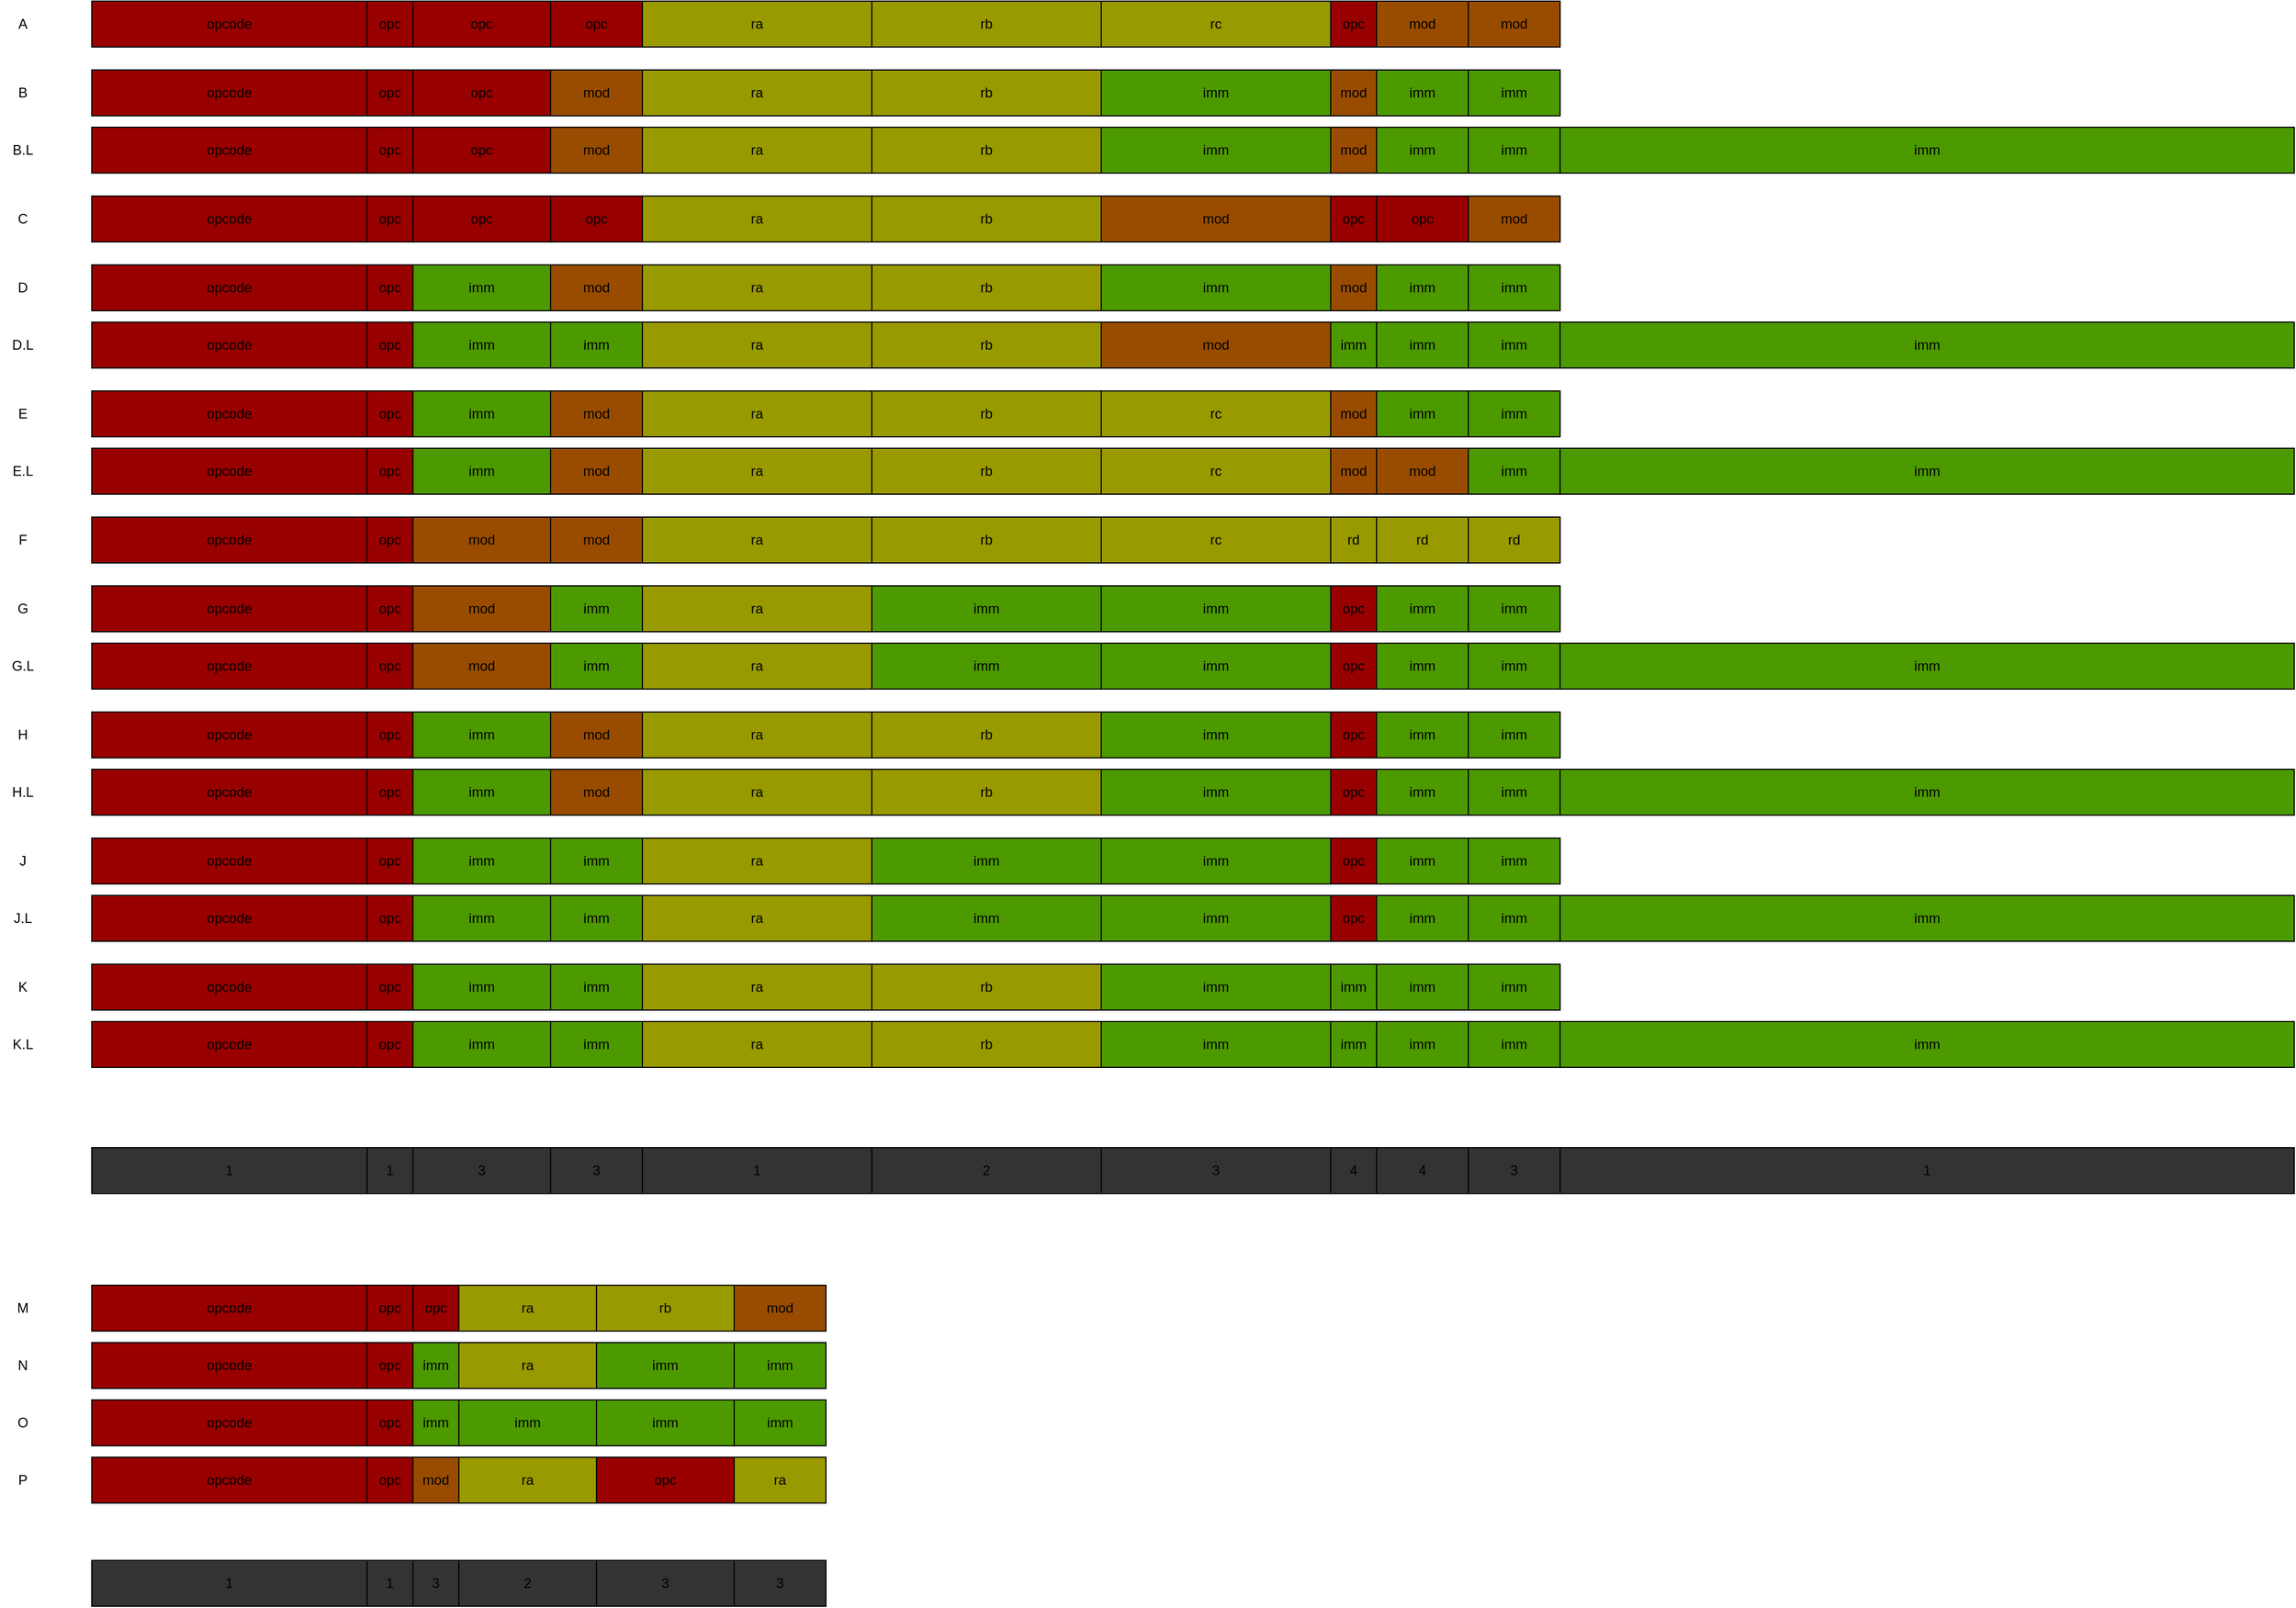 <mxfile version="12.6.5" type="device" pages="2"><diagram id="gLTAS47pYVtvhdzCR_aP" name="test2"><mxGraphModel dx="1662" dy="862" grid="1" gridSize="10" guides="0" tooltips="1" connect="1" arrows="1" fold="1" page="1" pageScale="1" pageWidth="2336" pageHeight="1654" math="0" shadow="0"><root><mxCell id="9PDe6zVEkeBn9wFF-cz1-0"/><mxCell id="9PDe6zVEkeBn9wFF-cz1-1" parent="9PDe6zVEkeBn9wFF-cz1-0"/><mxCell id="fZrbUKeRjiRqjb5zWCgO-0" value="opcode" style="rounded=0;whiteSpace=wrap;html=1;fillColor=#990000;" parent="9PDe6zVEkeBn9wFF-cz1-1" vertex="1"><mxGeometry x="200" y="80" width="240" height="40" as="geometry"/></mxCell><mxCell id="fZrbUKeRjiRqjb5zWCgO-3" value="opc" style="rounded=0;whiteSpace=wrap;html=1;fillColor=#990000;" parent="9PDe6zVEkeBn9wFF-cz1-1" vertex="1"><mxGeometry x="480" y="80" width="120" height="40" as="geometry"/></mxCell><mxCell id="fZrbUKeRjiRqjb5zWCgO-4" value="opc" style="rounded=0;whiteSpace=wrap;html=1;fillColor=#990000;" parent="9PDe6zVEkeBn9wFF-cz1-1" vertex="1"><mxGeometry x="600" y="80" width="80" height="40" as="geometry"/></mxCell><mxCell id="fZrbUKeRjiRqjb5zWCgO-5" value="ra" style="rounded=0;whiteSpace=wrap;html=1;fillColor=#999900;" parent="9PDe6zVEkeBn9wFF-cz1-1" vertex="1"><mxGeometry x="680" y="80" width="200" height="40" as="geometry"/></mxCell><mxCell id="fZrbUKeRjiRqjb5zWCgO-6" value="rb" style="rounded=0;whiteSpace=wrap;html=1;fillColor=#999900;" parent="9PDe6zVEkeBn9wFF-cz1-1" vertex="1"><mxGeometry x="880" y="80" width="200" height="40" as="geometry"/></mxCell><mxCell id="fZrbUKeRjiRqjb5zWCgO-7" value="rc" style="rounded=0;whiteSpace=wrap;html=1;fillColor=#999900;" parent="9PDe6zVEkeBn9wFF-cz1-1" vertex="1"><mxGeometry x="1080" y="80" width="200" height="40" as="geometry"/></mxCell><mxCell id="fZrbUKeRjiRqjb5zWCgO-8" value="mod" style="rounded=0;whiteSpace=wrap;html=1;fillColor=#994C00;" parent="9PDe6zVEkeBn9wFF-cz1-1" vertex="1"><mxGeometry x="1320" y="80" width="80" height="40" as="geometry"/></mxCell><mxCell id="fZrbUKeRjiRqjb5zWCgO-9" value="A" style="text;html=1;strokeColor=none;fillColor=none;align=center;verticalAlign=middle;whiteSpace=wrap;rounded=0;" parent="9PDe6zVEkeBn9wFF-cz1-1" vertex="1"><mxGeometry x="120" y="80" width="40" height="40" as="geometry"/></mxCell><mxCell id="Z3bdrZNwBYwfQiDSda95-0" value="opcode" style="rounded=0;whiteSpace=wrap;html=1;fillColor=#990000;" parent="9PDe6zVEkeBn9wFF-cz1-1" vertex="1"><mxGeometry x="200" y="140" width="240" height="40" as="geometry"/></mxCell><mxCell id="Z3bdrZNwBYwfQiDSda95-3" value="opc" style="rounded=0;whiteSpace=wrap;html=1;fillColor=#990000;" parent="9PDe6zVEkeBn9wFF-cz1-1" vertex="1"><mxGeometry x="480" y="140" width="120" height="40" as="geometry"/></mxCell><mxCell id="Z3bdrZNwBYwfQiDSda95-4" value="ra" style="rounded=0;whiteSpace=wrap;html=1;fillColor=#999900;" parent="9PDe6zVEkeBn9wFF-cz1-1" vertex="1"><mxGeometry x="680" y="140" width="200" height="40" as="geometry"/></mxCell><mxCell id="Z3bdrZNwBYwfQiDSda95-5" value="rb" style="rounded=0;whiteSpace=wrap;html=1;fillColor=#999900;" parent="9PDe6zVEkeBn9wFF-cz1-1" vertex="1"><mxGeometry x="880" y="140" width="200" height="40" as="geometry"/></mxCell><mxCell id="Z3bdrZNwBYwfQiDSda95-6" value="imm" style="rounded=0;whiteSpace=wrap;html=1;fillColor=#4D9900;" parent="9PDe6zVEkeBn9wFF-cz1-1" vertex="1"><mxGeometry x="1320" y="140" width="80" height="40" as="geometry"/></mxCell><mxCell id="Z3bdrZNwBYwfQiDSda95-7" value="imm" style="rounded=0;whiteSpace=wrap;html=1;fillColor=#4D9900;" parent="9PDe6zVEkeBn9wFF-cz1-1" vertex="1"><mxGeometry x="1080" y="140" width="200" height="40" as="geometry"/></mxCell><mxCell id="Z3bdrZNwBYwfQiDSda95-8" value="B" style="text;html=1;strokeColor=none;fillColor=none;align=center;verticalAlign=middle;whiteSpace=wrap;rounded=0;" parent="9PDe6zVEkeBn9wFF-cz1-1" vertex="1"><mxGeometry x="120" y="140" width="40" height="40" as="geometry"/></mxCell><mxCell id="Z3bdrZNwBYwfQiDSda95-9" value="mod" style="rounded=0;whiteSpace=wrap;html=1;fillColor=#994C00;" parent="9PDe6zVEkeBn9wFF-cz1-1" vertex="1"><mxGeometry x="600" y="140" width="80" height="40" as="geometry"/></mxCell><mxCell id="GVQuVFBj40m4n4UrzlkN-0" value="opcode" style="rounded=0;whiteSpace=wrap;html=1;fillColor=#990000;" parent="9PDe6zVEkeBn9wFF-cz1-1" vertex="1"><mxGeometry x="200" y="190" width="240" height="40" as="geometry"/></mxCell><mxCell id="GVQuVFBj40m4n4UrzlkN-3" value="opc" style="rounded=0;whiteSpace=wrap;html=1;fillColor=#990000;" parent="9PDe6zVEkeBn9wFF-cz1-1" vertex="1"><mxGeometry x="480" y="190" width="120" height="40" as="geometry"/></mxCell><mxCell id="GVQuVFBj40m4n4UrzlkN-4" value="ra" style="rounded=0;whiteSpace=wrap;html=1;fillColor=#999900;" parent="9PDe6zVEkeBn9wFF-cz1-1" vertex="1"><mxGeometry x="680" y="190" width="200" height="40" as="geometry"/></mxCell><mxCell id="GVQuVFBj40m4n4UrzlkN-5" value="rb" style="rounded=0;whiteSpace=wrap;html=1;fillColor=#999900;" parent="9PDe6zVEkeBn9wFF-cz1-1" vertex="1"><mxGeometry x="880" y="190" width="200" height="40" as="geometry"/></mxCell><mxCell id="GVQuVFBj40m4n4UrzlkN-6" value="imm" style="rounded=0;whiteSpace=wrap;html=1;fillColor=#4D9900;" parent="9PDe6zVEkeBn9wFF-cz1-1" vertex="1"><mxGeometry x="1320" y="190" width="80" height="40" as="geometry"/></mxCell><mxCell id="GVQuVFBj40m4n4UrzlkN-7" value="imm" style="rounded=0;whiteSpace=wrap;html=1;fillColor=#4D9900;" parent="9PDe6zVEkeBn9wFF-cz1-1" vertex="1"><mxGeometry x="1480" y="190" width="640" height="40" as="geometry"/></mxCell><mxCell id="GVQuVFBj40m4n4UrzlkN-8" value="B.L" style="text;html=1;strokeColor=none;fillColor=none;align=center;verticalAlign=middle;whiteSpace=wrap;rounded=0;" parent="9PDe6zVEkeBn9wFF-cz1-1" vertex="1"><mxGeometry x="120" y="190" width="40" height="40" as="geometry"/></mxCell><mxCell id="GVQuVFBj40m4n4UrzlkN-9" value="mod" style="rounded=0;whiteSpace=wrap;html=1;fillColor=#994C00;" parent="9PDe6zVEkeBn9wFF-cz1-1" vertex="1"><mxGeometry x="600" y="190" width="80" height="40" as="geometry"/></mxCell><mxCell id="GVQuVFBj40m4n4UrzlkN-10" value="opcode" style="rounded=0;whiteSpace=wrap;html=1;fillColor=#990000;" parent="9PDe6zVEkeBn9wFF-cz1-1" vertex="1"><mxGeometry x="200" y="250" width="240" height="40" as="geometry"/></mxCell><mxCell id="GVQuVFBj40m4n4UrzlkN-13" value="opc" style="rounded=0;whiteSpace=wrap;html=1;fillColor=#990000;" parent="9PDe6zVEkeBn9wFF-cz1-1" vertex="1"><mxGeometry x="480" y="250" width="120" height="40" as="geometry"/></mxCell><mxCell id="GVQuVFBj40m4n4UrzlkN-14" value="opc" style="rounded=0;whiteSpace=wrap;html=1;fillColor=#990000;" parent="9PDe6zVEkeBn9wFF-cz1-1" vertex="1"><mxGeometry x="600" y="250" width="80" height="40" as="geometry"/></mxCell><mxCell id="GVQuVFBj40m4n4UrzlkN-15" value="ra" style="rounded=0;whiteSpace=wrap;html=1;fillColor=#999900;" parent="9PDe6zVEkeBn9wFF-cz1-1" vertex="1"><mxGeometry x="680" y="250" width="200" height="40" as="geometry"/></mxCell><mxCell id="GVQuVFBj40m4n4UrzlkN-16" value="rb" style="rounded=0;whiteSpace=wrap;html=1;fillColor=#999900;" parent="9PDe6zVEkeBn9wFF-cz1-1" vertex="1"><mxGeometry x="880" y="250" width="200" height="40" as="geometry"/></mxCell><mxCell id="GVQuVFBj40m4n4UrzlkN-18" value="mod" style="rounded=0;whiteSpace=wrap;html=1;fillColor=#994C00;" parent="9PDe6zVEkeBn9wFF-cz1-1" vertex="1"><mxGeometry x="1080" y="250" width="200" height="40" as="geometry"/></mxCell><mxCell id="GVQuVFBj40m4n4UrzlkN-19" value="C" style="text;html=1;strokeColor=none;fillColor=none;align=center;verticalAlign=middle;whiteSpace=wrap;rounded=0;" parent="9PDe6zVEkeBn9wFF-cz1-1" vertex="1"><mxGeometry x="120" y="250" width="40" height="40" as="geometry"/></mxCell><mxCell id="59yda05pIFZiNpdPZwns-0" value="opc" style="rounded=0;whiteSpace=wrap;html=1;fillColor=#990000;" parent="9PDe6zVEkeBn9wFF-cz1-1" vertex="1"><mxGeometry x="1320" y="250" width="80" height="40" as="geometry"/></mxCell><mxCell id="59yda05pIFZiNpdPZwns-5" value="imm" style="rounded=0;whiteSpace=wrap;html=1;fillColor=#4D9900;" parent="9PDe6zVEkeBn9wFF-cz1-1" vertex="1"><mxGeometry x="1080" y="190" width="200" height="40" as="geometry"/></mxCell><mxCell id="Kczs66SLWKGgWax3aZDf-0" value="opcode" style="rounded=0;whiteSpace=wrap;html=1;fillColor=#990000;" parent="9PDe6zVEkeBn9wFF-cz1-1" vertex="1"><mxGeometry x="200" y="310" width="240" height="40" as="geometry"/></mxCell><mxCell id="Kczs66SLWKGgWax3aZDf-2" value="opc" style="rounded=0;whiteSpace=wrap;html=1;fillColor=#990000;" parent="9PDe6zVEkeBn9wFF-cz1-1" vertex="1"><mxGeometry x="440" y="310" width="40" height="40" as="geometry"/></mxCell><mxCell id="Kczs66SLWKGgWax3aZDf-3" value="ra" style="rounded=0;whiteSpace=wrap;html=1;fillColor=#999900;" parent="9PDe6zVEkeBn9wFF-cz1-1" vertex="1"><mxGeometry x="680" y="310" width="200" height="40" as="geometry"/></mxCell><mxCell id="Kczs66SLWKGgWax3aZDf-4" value="rb" style="rounded=0;whiteSpace=wrap;html=1;fillColor=#999900;" parent="9PDe6zVEkeBn9wFF-cz1-1" vertex="1"><mxGeometry x="880" y="310" width="200" height="40" as="geometry"/></mxCell><mxCell id="Kczs66SLWKGgWax3aZDf-6" value="mod" style="rounded=0;whiteSpace=wrap;html=1;fillColor=#994C00;" parent="9PDe6zVEkeBn9wFF-cz1-1" vertex="1"><mxGeometry x="600" y="310" width="80" height="40" as="geometry"/></mxCell><mxCell id="Kczs66SLWKGgWax3aZDf-7" value="D" style="text;html=1;strokeColor=none;fillColor=none;align=center;verticalAlign=middle;whiteSpace=wrap;rounded=0;" parent="9PDe6zVEkeBn9wFF-cz1-1" vertex="1"><mxGeometry x="120" y="310" width="40" height="40" as="geometry"/></mxCell><mxCell id="Kczs66SLWKGgWax3aZDf-9" value="imm" style="rounded=0;whiteSpace=wrap;html=1;fillColor=#4D9900;" parent="9PDe6zVEkeBn9wFF-cz1-1" vertex="1"><mxGeometry x="1080" y="310" width="200" height="40" as="geometry"/></mxCell><mxCell id="Kczs66SLWKGgWax3aZDf-10" value="imm" style="rounded=0;whiteSpace=wrap;html=1;fillColor=#4D9900;" parent="9PDe6zVEkeBn9wFF-cz1-1" vertex="1"><mxGeometry x="1320" y="310" width="80" height="40" as="geometry"/></mxCell><mxCell id="Kczs66SLWKGgWax3aZDf-12" value="imm" style="rounded=0;whiteSpace=wrap;html=1;fillColor=#4D9900;" parent="9PDe6zVEkeBn9wFF-cz1-1" vertex="1"><mxGeometry x="480" y="310" width="120" height="40" as="geometry"/></mxCell><mxCell id="Kczs66SLWKGgWax3aZDf-13" value="opc" style="rounded=0;whiteSpace=wrap;html=1;fillColor=#990000;" parent="9PDe6zVEkeBn9wFF-cz1-1" vertex="1"><mxGeometry x="440" y="250" width="40" height="40" as="geometry"/></mxCell><mxCell id="Kczs66SLWKGgWax3aZDf-14" value="opc" style="rounded=0;whiteSpace=wrap;html=1;fillColor=#990000;" parent="9PDe6zVEkeBn9wFF-cz1-1" vertex="1"><mxGeometry x="440" y="190" width="40" height="40" as="geometry"/></mxCell><mxCell id="Kczs66SLWKGgWax3aZDf-15" value="opc" style="rounded=0;whiteSpace=wrap;html=1;fillColor=#990000;" parent="9PDe6zVEkeBn9wFF-cz1-1" vertex="1"><mxGeometry x="440" y="140" width="40" height="40" as="geometry"/></mxCell><mxCell id="Kczs66SLWKGgWax3aZDf-16" value="opc" style="rounded=0;whiteSpace=wrap;html=1;fillColor=#990000;" parent="9PDe6zVEkeBn9wFF-cz1-1" vertex="1"><mxGeometry x="440" y="80" width="40" height="40" as="geometry"/></mxCell><mxCell id="Kczs66SLWKGgWax3aZDf-17" value="opcode" style="rounded=0;whiteSpace=wrap;html=1;fillColor=#990000;" parent="9PDe6zVEkeBn9wFF-cz1-1" vertex="1"><mxGeometry x="200" y="360" width="240" height="40" as="geometry"/></mxCell><mxCell id="Kczs66SLWKGgWax3aZDf-18" value="opc" style="rounded=0;whiteSpace=wrap;html=1;fillColor=#990000;" parent="9PDe6zVEkeBn9wFF-cz1-1" vertex="1"><mxGeometry x="440" y="360" width="40" height="40" as="geometry"/></mxCell><mxCell id="Kczs66SLWKGgWax3aZDf-19" value="ra" style="rounded=0;whiteSpace=wrap;html=1;fillColor=#999900;" parent="9PDe6zVEkeBn9wFF-cz1-1" vertex="1"><mxGeometry x="680" y="360" width="200" height="40" as="geometry"/></mxCell><mxCell id="Kczs66SLWKGgWax3aZDf-20" value="rb" style="rounded=0;whiteSpace=wrap;html=1;fillColor=#999900;" parent="9PDe6zVEkeBn9wFF-cz1-1" vertex="1"><mxGeometry x="880" y="360" width="200" height="40" as="geometry"/></mxCell><mxCell id="Kczs66SLWKGgWax3aZDf-22" value="D.L" style="text;html=1;strokeColor=none;fillColor=none;align=center;verticalAlign=middle;whiteSpace=wrap;rounded=0;" parent="9PDe6zVEkeBn9wFF-cz1-1" vertex="1"><mxGeometry x="120" y="360" width="40" height="40" as="geometry"/></mxCell><mxCell id="Kczs66SLWKGgWax3aZDf-24" value="imm" style="rounded=0;whiteSpace=wrap;html=1;fillColor=#4D9900;" parent="9PDe6zVEkeBn9wFF-cz1-1" vertex="1"><mxGeometry x="1320" y="360" width="80" height="40" as="geometry"/></mxCell><mxCell id="Kczs66SLWKGgWax3aZDf-26" value="imm" style="rounded=0;whiteSpace=wrap;html=1;fillColor=#4D9900;" parent="9PDe6zVEkeBn9wFF-cz1-1" vertex="1"><mxGeometry x="480" y="360" width="120" height="40" as="geometry"/></mxCell><mxCell id="ojD8E-6hLcpjR99f8EXj-0" value="mod" style="rounded=0;whiteSpace=wrap;html=1;fillColor=#994C00;" parent="9PDe6zVEkeBn9wFF-cz1-1" vertex="1"><mxGeometry x="1080" y="360" width="200" height="40" as="geometry"/></mxCell><mxCell id="ojD8E-6hLcpjR99f8EXj-1" value="imm" style="rounded=0;whiteSpace=wrap;html=1;fillColor=#4D9900;" parent="9PDe6zVEkeBn9wFF-cz1-1" vertex="1"><mxGeometry x="600" y="360" width="80" height="40" as="geometry"/></mxCell><mxCell id="ojD8E-6hLcpjR99f8EXj-2" value="imm" style="rounded=0;whiteSpace=wrap;html=1;fillColor=#4D9900;" parent="9PDe6zVEkeBn9wFF-cz1-1" vertex="1"><mxGeometry x="1480" y="360" width="640" height="40" as="geometry"/></mxCell><mxCell id="Dzmsmw-lU9xvAbxFlMia-0" value="opcode" style="rounded=0;whiteSpace=wrap;html=1;fillColor=#990000;" parent="9PDe6zVEkeBn9wFF-cz1-1" vertex="1"><mxGeometry x="200" y="420" width="240" height="40" as="geometry"/></mxCell><mxCell id="Dzmsmw-lU9xvAbxFlMia-3" value="ra" style="rounded=0;whiteSpace=wrap;html=1;fillColor=#999900;" parent="9PDe6zVEkeBn9wFF-cz1-1" vertex="1"><mxGeometry x="680" y="420" width="200" height="40" as="geometry"/></mxCell><mxCell id="Dzmsmw-lU9xvAbxFlMia-4" value="rb" style="rounded=0;whiteSpace=wrap;html=1;fillColor=#999900;" parent="9PDe6zVEkeBn9wFF-cz1-1" vertex="1"><mxGeometry x="880" y="420" width="200" height="40" as="geometry"/></mxCell><mxCell id="Dzmsmw-lU9xvAbxFlMia-5" value="rc" style="rounded=0;whiteSpace=wrap;html=1;fillColor=#999900;" parent="9PDe6zVEkeBn9wFF-cz1-1" vertex="1"><mxGeometry x="1080" y="420" width="200" height="40" as="geometry"/></mxCell><mxCell id="Dzmsmw-lU9xvAbxFlMia-6" value="mod" style="rounded=0;whiteSpace=wrap;html=1;fillColor=#994C00;" parent="9PDe6zVEkeBn9wFF-cz1-1" vertex="1"><mxGeometry x="600" y="420" width="80" height="40" as="geometry"/></mxCell><mxCell id="Dzmsmw-lU9xvAbxFlMia-7" value="E" style="text;html=1;strokeColor=none;fillColor=none;align=center;verticalAlign=middle;whiteSpace=wrap;rounded=0;" parent="9PDe6zVEkeBn9wFF-cz1-1" vertex="1"><mxGeometry x="120" y="420" width="40" height="40" as="geometry"/></mxCell><mxCell id="Dzmsmw-lU9xvAbxFlMia-9" value="opc" style="rounded=0;whiteSpace=wrap;html=1;fillColor=#990000;" parent="9PDe6zVEkeBn9wFF-cz1-1" vertex="1"><mxGeometry x="440" y="420" width="40" height="40" as="geometry"/></mxCell><mxCell id="Dzmsmw-lU9xvAbxFlMia-10" value="imm" style="rounded=0;whiteSpace=wrap;html=1;fillColor=#4D9900;" parent="9PDe6zVEkeBn9wFF-cz1-1" vertex="1"><mxGeometry x="1320" y="420" width="80" height="40" as="geometry"/></mxCell><mxCell id="Dzmsmw-lU9xvAbxFlMia-12" value="imm" style="rounded=0;whiteSpace=wrap;html=1;fillColor=#4D9900;" parent="9PDe6zVEkeBn9wFF-cz1-1" vertex="1"><mxGeometry x="480" y="420" width="120" height="40" as="geometry"/></mxCell><mxCell id="Dzmsmw-lU9xvAbxFlMia-14" value="opcode" style="rounded=0;whiteSpace=wrap;html=1;fillColor=#990000;" parent="9PDe6zVEkeBn9wFF-cz1-1" vertex="1"><mxGeometry x="200" y="470" width="240" height="40" as="geometry"/></mxCell><mxCell id="Dzmsmw-lU9xvAbxFlMia-15" value="ra" style="rounded=0;whiteSpace=wrap;html=1;fillColor=#999900;" parent="9PDe6zVEkeBn9wFF-cz1-1" vertex="1"><mxGeometry x="680" y="470" width="200" height="40" as="geometry"/></mxCell><mxCell id="Dzmsmw-lU9xvAbxFlMia-16" value="rb" style="rounded=0;whiteSpace=wrap;html=1;fillColor=#999900;" parent="9PDe6zVEkeBn9wFF-cz1-1" vertex="1"><mxGeometry x="880" y="470" width="200" height="40" as="geometry"/></mxCell><mxCell id="Dzmsmw-lU9xvAbxFlMia-17" value="rc" style="rounded=0;whiteSpace=wrap;html=1;fillColor=#999900;" parent="9PDe6zVEkeBn9wFF-cz1-1" vertex="1"><mxGeometry x="1080" y="470" width="200" height="40" as="geometry"/></mxCell><mxCell id="Dzmsmw-lU9xvAbxFlMia-18" value="mod" style="rounded=0;whiteSpace=wrap;html=1;fillColor=#994C00;" parent="9PDe6zVEkeBn9wFF-cz1-1" vertex="1"><mxGeometry x="600" y="470" width="80" height="40" as="geometry"/></mxCell><mxCell id="Dzmsmw-lU9xvAbxFlMia-19" value="E.L" style="text;html=1;strokeColor=none;fillColor=none;align=center;verticalAlign=middle;whiteSpace=wrap;rounded=0;" parent="9PDe6zVEkeBn9wFF-cz1-1" vertex="1"><mxGeometry x="120" y="470" width="40" height="40" as="geometry"/></mxCell><mxCell id="Dzmsmw-lU9xvAbxFlMia-20" value="opc" style="rounded=0;whiteSpace=wrap;html=1;fillColor=#990000;" parent="9PDe6zVEkeBn9wFF-cz1-1" vertex="1"><mxGeometry x="440" y="470" width="40" height="40" as="geometry"/></mxCell><mxCell id="Dzmsmw-lU9xvAbxFlMia-23" value="imm" style="rounded=0;whiteSpace=wrap;html=1;fillColor=#4D9900;" parent="9PDe6zVEkeBn9wFF-cz1-1" vertex="1"><mxGeometry x="480" y="470" width="120" height="40" as="geometry"/></mxCell><mxCell id="Dzmsmw-lU9xvAbxFlMia-24" value="mod" style="rounded=0;whiteSpace=wrap;html=1;fillColor=#994C00;" parent="9PDe6zVEkeBn9wFF-cz1-1" vertex="1"><mxGeometry x="1320" y="470" width="80" height="40" as="geometry"/></mxCell><mxCell id="Dzmsmw-lU9xvAbxFlMia-25" value="imm" style="rounded=0;whiteSpace=wrap;html=1;fillColor=#4D9900;" parent="9PDe6zVEkeBn9wFF-cz1-1" vertex="1"><mxGeometry x="1400" y="470" width="80" height="40" as="geometry"/></mxCell><mxCell id="Dzmsmw-lU9xvAbxFlMia-26" value="mod" style="rounded=0;whiteSpace=wrap;html=1;fillColor=#994C00;" parent="9PDe6zVEkeBn9wFF-cz1-1" vertex="1"><mxGeometry x="1400" y="80" width="80" height="40" as="geometry"/></mxCell><mxCell id="Dzmsmw-lU9xvAbxFlMia-27" value="mod" style="rounded=0;whiteSpace=wrap;html=1;fillColor=#994C00;" parent="9PDe6zVEkeBn9wFF-cz1-1" vertex="1"><mxGeometry x="1400" y="250" width="80" height="40" as="geometry"/></mxCell><mxCell id="Dzmsmw-lU9xvAbxFlMia-28" value="imm" style="rounded=0;whiteSpace=wrap;html=1;fillColor=#4D9900;" parent="9PDe6zVEkeBn9wFF-cz1-1" vertex="1"><mxGeometry x="1400" y="140" width="80" height="40" as="geometry"/></mxCell><mxCell id="Dzmsmw-lU9xvAbxFlMia-29" value="imm" style="rounded=0;whiteSpace=wrap;html=1;fillColor=#4D9900;" parent="9PDe6zVEkeBn9wFF-cz1-1" vertex="1"><mxGeometry x="1400" y="190" width="80" height="40" as="geometry"/></mxCell><mxCell id="Dzmsmw-lU9xvAbxFlMia-30" value="imm" style="rounded=0;whiteSpace=wrap;html=1;fillColor=#4D9900;" parent="9PDe6zVEkeBn9wFF-cz1-1" vertex="1"><mxGeometry x="1400" y="310" width="80" height="40" as="geometry"/></mxCell><mxCell id="Dzmsmw-lU9xvAbxFlMia-31" value="imm" style="rounded=0;whiteSpace=wrap;html=1;fillColor=#4D9900;" parent="9PDe6zVEkeBn9wFF-cz1-1" vertex="1"><mxGeometry x="1400" y="360" width="80" height="40" as="geometry"/></mxCell><mxCell id="Dzmsmw-lU9xvAbxFlMia-32" value="imm" style="rounded=0;whiteSpace=wrap;html=1;fillColor=#4D9900;" parent="9PDe6zVEkeBn9wFF-cz1-1" vertex="1"><mxGeometry x="1400" y="420" width="80" height="40" as="geometry"/></mxCell><mxCell id="Dzmsmw-lU9xvAbxFlMia-33" value="imm" style="rounded=0;whiteSpace=wrap;html=1;fillColor=#4D9900;" parent="9PDe6zVEkeBn9wFF-cz1-1" vertex="1"><mxGeometry x="1480" y="470" width="640" height="40" as="geometry"/></mxCell><mxCell id="Dzmsmw-lU9xvAbxFlMia-34" value="opcode" style="rounded=0;whiteSpace=wrap;html=1;fillColor=#990000;" parent="9PDe6zVEkeBn9wFF-cz1-1" vertex="1"><mxGeometry x="200" y="530" width="240" height="40" as="geometry"/></mxCell><mxCell id="Dzmsmw-lU9xvAbxFlMia-37" value="ra" style="rounded=0;whiteSpace=wrap;html=1;fillColor=#999900;" parent="9PDe6zVEkeBn9wFF-cz1-1" vertex="1"><mxGeometry x="680" y="530" width="200" height="40" as="geometry"/></mxCell><mxCell id="Dzmsmw-lU9xvAbxFlMia-38" value="rb" style="rounded=0;whiteSpace=wrap;html=1;fillColor=#999900;" parent="9PDe6zVEkeBn9wFF-cz1-1" vertex="1"><mxGeometry x="880" y="530" width="200" height="40" as="geometry"/></mxCell><mxCell id="Dzmsmw-lU9xvAbxFlMia-39" value="rc" style="rounded=0;whiteSpace=wrap;html=1;fillColor=#999900;" parent="9PDe6zVEkeBn9wFF-cz1-1" vertex="1"><mxGeometry x="1080" y="530" width="200" height="40" as="geometry"/></mxCell><mxCell id="Dzmsmw-lU9xvAbxFlMia-40" value="mod" style="rounded=0;whiteSpace=wrap;html=1;fillColor=#994C00;" parent="9PDe6zVEkeBn9wFF-cz1-1" vertex="1"><mxGeometry x="600" y="530" width="80" height="40" as="geometry"/></mxCell><mxCell id="Dzmsmw-lU9xvAbxFlMia-41" value="F" style="text;html=1;strokeColor=none;fillColor=none;align=center;verticalAlign=middle;whiteSpace=wrap;rounded=0;" parent="9PDe6zVEkeBn9wFF-cz1-1" vertex="1"><mxGeometry x="120" y="530" width="40" height="40" as="geometry"/></mxCell><mxCell id="Dzmsmw-lU9xvAbxFlMia-43" value="opc" style="rounded=0;whiteSpace=wrap;html=1;fillColor=#990000;" parent="9PDe6zVEkeBn9wFF-cz1-1" vertex="1"><mxGeometry x="440" y="530" width="40" height="40" as="geometry"/></mxCell><mxCell id="Dzmsmw-lU9xvAbxFlMia-45" value="mod" style="rounded=0;whiteSpace=wrap;html=1;fillColor=#994C00;" parent="9PDe6zVEkeBn9wFF-cz1-1" vertex="1"><mxGeometry x="480" y="530" width="120" height="40" as="geometry"/></mxCell><mxCell id="Dzmsmw-lU9xvAbxFlMia-47" value="opc" style="rounded=0;whiteSpace=wrap;html=1;fillColor=#990000;" parent="9PDe6zVEkeBn9wFF-cz1-1" vertex="1"><mxGeometry x="1280" y="80" width="40" height="40" as="geometry"/></mxCell><mxCell id="Dzmsmw-lU9xvAbxFlMia-48" value="mod" style="rounded=0;whiteSpace=wrap;html=1;fillColor=#994C00;" parent="9PDe6zVEkeBn9wFF-cz1-1" vertex="1"><mxGeometry x="1280" y="140" width="40" height="40" as="geometry"/></mxCell><mxCell id="Dzmsmw-lU9xvAbxFlMia-49" value="mod" style="rounded=0;whiteSpace=wrap;html=1;fillColor=#994C00;" parent="9PDe6zVEkeBn9wFF-cz1-1" vertex="1"><mxGeometry x="1280" y="190" width="40" height="40" as="geometry"/></mxCell><mxCell id="Dzmsmw-lU9xvAbxFlMia-50" value="opc" style="rounded=0;whiteSpace=wrap;html=1;fillColor=#990000;" parent="9PDe6zVEkeBn9wFF-cz1-1" vertex="1"><mxGeometry x="1280" y="250" width="40" height="40" as="geometry"/></mxCell><mxCell id="Dzmsmw-lU9xvAbxFlMia-51" value="mod" style="rounded=0;whiteSpace=wrap;html=1;fillColor=#994C00;" parent="9PDe6zVEkeBn9wFF-cz1-1" vertex="1"><mxGeometry x="1280" y="310" width="40" height="40" as="geometry"/></mxCell><mxCell id="Dzmsmw-lU9xvAbxFlMia-52" value="mod" style="rounded=0;whiteSpace=wrap;html=1;fillColor=#994C00;" parent="9PDe6zVEkeBn9wFF-cz1-1" vertex="1"><mxGeometry x="1280" y="420" width="40" height="40" as="geometry"/></mxCell><mxCell id="Dzmsmw-lU9xvAbxFlMia-53" value="mod" style="rounded=0;whiteSpace=wrap;html=1;fillColor=#994C00;" parent="9PDe6zVEkeBn9wFF-cz1-1" vertex="1"><mxGeometry x="1280" y="470" width="40" height="40" as="geometry"/></mxCell><mxCell id="Dzmsmw-lU9xvAbxFlMia-54" value="imm" style="rounded=0;whiteSpace=wrap;html=1;fillColor=#4D9900;" parent="9PDe6zVEkeBn9wFF-cz1-1" vertex="1"><mxGeometry x="1280" y="360" width="40" height="40" as="geometry"/></mxCell><mxCell id="Dzmsmw-lU9xvAbxFlMia-57" value="opcode" style="rounded=0;whiteSpace=wrap;html=1;fillColor=#990000;" parent="9PDe6zVEkeBn9wFF-cz1-1" vertex="1"><mxGeometry x="200" y="590" width="240" height="40" as="geometry"/></mxCell><mxCell id="Dzmsmw-lU9xvAbxFlMia-60" value="ra" style="rounded=0;whiteSpace=wrap;html=1;fillColor=#999900;" parent="9PDe6zVEkeBn9wFF-cz1-1" vertex="1"><mxGeometry x="680" y="590" width="200" height="40" as="geometry"/></mxCell><mxCell id="Dzmsmw-lU9xvAbxFlMia-64" value="G" style="text;html=1;strokeColor=none;fillColor=none;align=center;verticalAlign=middle;whiteSpace=wrap;rounded=0;" parent="9PDe6zVEkeBn9wFF-cz1-1" vertex="1"><mxGeometry x="120" y="590" width="40" height="40" as="geometry"/></mxCell><mxCell id="Dzmsmw-lU9xvAbxFlMia-66" value="opc" style="rounded=0;whiteSpace=wrap;html=1;fillColor=#990000;" parent="9PDe6zVEkeBn9wFF-cz1-1" vertex="1"><mxGeometry x="440" y="590" width="40" height="40" as="geometry"/></mxCell><mxCell id="Dzmsmw-lU9xvAbxFlMia-68" value="opc" style="rounded=0;whiteSpace=wrap;html=1;fillColor=#990000;" parent="9PDe6zVEkeBn9wFF-cz1-1" vertex="1"><mxGeometry x="1280" y="590" width="40" height="40" as="geometry"/></mxCell><mxCell id="Dzmsmw-lU9xvAbxFlMia-69" value="mod" style="rounded=0;whiteSpace=wrap;html=1;fillColor=#994C00;" parent="9PDe6zVEkeBn9wFF-cz1-1" vertex="1"><mxGeometry x="480" y="590" width="120" height="40" as="geometry"/></mxCell><mxCell id="Dzmsmw-lU9xvAbxFlMia-70" value="imm" style="rounded=0;whiteSpace=wrap;html=1;fillColor=#4D9900;" parent="9PDe6zVEkeBn9wFF-cz1-1" vertex="1"><mxGeometry x="880" y="590" width="200" height="40" as="geometry"/></mxCell><mxCell id="Dzmsmw-lU9xvAbxFlMia-71" value="imm" style="rounded=0;whiteSpace=wrap;html=1;fillColor=#4D9900;" parent="9PDe6zVEkeBn9wFF-cz1-1" vertex="1"><mxGeometry x="1080" y="590" width="200" height="40" as="geometry"/></mxCell><mxCell id="Dzmsmw-lU9xvAbxFlMia-72" value="imm" style="rounded=0;whiteSpace=wrap;html=1;fillColor=#4D9900;" parent="9PDe6zVEkeBn9wFF-cz1-1" vertex="1"><mxGeometry x="1320" y="590" width="80" height="40" as="geometry"/></mxCell><mxCell id="Dzmsmw-lU9xvAbxFlMia-74" value="imm" style="rounded=0;whiteSpace=wrap;html=1;fillColor=#4D9900;" parent="9PDe6zVEkeBn9wFF-cz1-1" vertex="1"><mxGeometry x="1400" y="590" width="80" height="40" as="geometry"/></mxCell><mxCell id="Dzmsmw-lU9xvAbxFlMia-75" value="imm" style="rounded=0;whiteSpace=wrap;html=1;fillColor=#4D9900;" parent="9PDe6zVEkeBn9wFF-cz1-1" vertex="1"><mxGeometry x="600" y="590" width="80" height="40" as="geometry"/></mxCell><mxCell id="Dzmsmw-lU9xvAbxFlMia-76" value="opcode" style="rounded=0;whiteSpace=wrap;html=1;fillColor=#990000;" parent="9PDe6zVEkeBn9wFF-cz1-1" vertex="1"><mxGeometry x="200" y="640" width="240" height="40" as="geometry"/></mxCell><mxCell id="Dzmsmw-lU9xvAbxFlMia-77" value="ra" style="rounded=0;whiteSpace=wrap;html=1;fillColor=#999900;" parent="9PDe6zVEkeBn9wFF-cz1-1" vertex="1"><mxGeometry x="680" y="640" width="200" height="40" as="geometry"/></mxCell><mxCell id="Dzmsmw-lU9xvAbxFlMia-78" value="G.L" style="text;html=1;strokeColor=none;fillColor=none;align=center;verticalAlign=middle;whiteSpace=wrap;rounded=0;" parent="9PDe6zVEkeBn9wFF-cz1-1" vertex="1"><mxGeometry x="120" y="640" width="40" height="40" as="geometry"/></mxCell><mxCell id="Dzmsmw-lU9xvAbxFlMia-79" value="opc" style="rounded=0;whiteSpace=wrap;html=1;fillColor=#990000;" parent="9PDe6zVEkeBn9wFF-cz1-1" vertex="1"><mxGeometry x="440" y="640" width="40" height="40" as="geometry"/></mxCell><mxCell id="Dzmsmw-lU9xvAbxFlMia-80" value="opc" style="rounded=0;whiteSpace=wrap;html=1;fillColor=#990000;" parent="9PDe6zVEkeBn9wFF-cz1-1" vertex="1"><mxGeometry x="1280" y="640" width="40" height="40" as="geometry"/></mxCell><mxCell id="Dzmsmw-lU9xvAbxFlMia-81" value="mod" style="rounded=0;whiteSpace=wrap;html=1;fillColor=#994C00;" parent="9PDe6zVEkeBn9wFF-cz1-1" vertex="1"><mxGeometry x="480" y="640" width="120" height="40" as="geometry"/></mxCell><mxCell id="Dzmsmw-lU9xvAbxFlMia-82" value="imm" style="rounded=0;whiteSpace=wrap;html=1;fillColor=#4D9900;" parent="9PDe6zVEkeBn9wFF-cz1-1" vertex="1"><mxGeometry x="880" y="640" width="200" height="40" as="geometry"/></mxCell><mxCell id="Dzmsmw-lU9xvAbxFlMia-83" value="imm" style="rounded=0;whiteSpace=wrap;html=1;fillColor=#4D9900;" parent="9PDe6zVEkeBn9wFF-cz1-1" vertex="1"><mxGeometry x="1080" y="640" width="200" height="40" as="geometry"/></mxCell><mxCell id="Dzmsmw-lU9xvAbxFlMia-84" value="imm" style="rounded=0;whiteSpace=wrap;html=1;fillColor=#4D9900;" parent="9PDe6zVEkeBn9wFF-cz1-1" vertex="1"><mxGeometry x="1320" y="640" width="80" height="40" as="geometry"/></mxCell><mxCell id="Dzmsmw-lU9xvAbxFlMia-86" value="imm" style="rounded=0;whiteSpace=wrap;html=1;fillColor=#4D9900;" parent="9PDe6zVEkeBn9wFF-cz1-1" vertex="1"><mxGeometry x="1400" y="640" width="80" height="40" as="geometry"/></mxCell><mxCell id="Dzmsmw-lU9xvAbxFlMia-87" value="imm" style="rounded=0;whiteSpace=wrap;html=1;fillColor=#4D9900;" parent="9PDe6zVEkeBn9wFF-cz1-1" vertex="1"><mxGeometry x="600" y="640" width="80" height="40" as="geometry"/></mxCell><mxCell id="Dzmsmw-lU9xvAbxFlMia-88" value="imm" style="rounded=0;whiteSpace=wrap;html=1;fillColor=#4D9900;" parent="9PDe6zVEkeBn9wFF-cz1-1" vertex="1"><mxGeometry x="1480" y="640" width="640" height="40" as="geometry"/></mxCell><mxCell id="Dzmsmw-lU9xvAbxFlMia-89" value="opcode" style="rounded=0;whiteSpace=wrap;html=1;fillColor=#990000;" parent="9PDe6zVEkeBn9wFF-cz1-1" vertex="1"><mxGeometry x="200" y="700" width="240" height="40" as="geometry"/></mxCell><mxCell id="Dzmsmw-lU9xvAbxFlMia-92" value="ra" style="rounded=0;whiteSpace=wrap;html=1;fillColor=#999900;" parent="9PDe6zVEkeBn9wFF-cz1-1" vertex="1"><mxGeometry x="680" y="700" width="200" height="40" as="geometry"/></mxCell><mxCell id="Dzmsmw-lU9xvAbxFlMia-93" value="rb" style="rounded=0;whiteSpace=wrap;html=1;fillColor=#999900;" parent="9PDe6zVEkeBn9wFF-cz1-1" vertex="1"><mxGeometry x="880" y="700" width="200" height="40" as="geometry"/></mxCell><mxCell id="Dzmsmw-lU9xvAbxFlMia-96" value="H" style="text;html=1;strokeColor=none;fillColor=none;align=center;verticalAlign=middle;whiteSpace=wrap;rounded=0;" parent="9PDe6zVEkeBn9wFF-cz1-1" vertex="1"><mxGeometry x="120" y="700" width="40" height="40" as="geometry"/></mxCell><mxCell id="Dzmsmw-lU9xvAbxFlMia-98" value="opc" style="rounded=0;whiteSpace=wrap;html=1;fillColor=#990000;" parent="9PDe6zVEkeBn9wFF-cz1-1" vertex="1"><mxGeometry x="440" y="700" width="40" height="40" as="geometry"/></mxCell><mxCell id="Dzmsmw-lU9xvAbxFlMia-100" value="opc" style="rounded=0;whiteSpace=wrap;html=1;fillColor=#990000;" parent="9PDe6zVEkeBn9wFF-cz1-1" vertex="1"><mxGeometry x="1280" y="700" width="40" height="40" as="geometry"/></mxCell><mxCell id="Dzmsmw-lU9xvAbxFlMia-101" value="mod" style="rounded=0;whiteSpace=wrap;html=1;fillColor=#994C00;" parent="9PDe6zVEkeBn9wFF-cz1-1" vertex="1"><mxGeometry x="600" y="700" width="80" height="40" as="geometry"/></mxCell><mxCell id="Dzmsmw-lU9xvAbxFlMia-102" value="imm" style="rounded=0;whiteSpace=wrap;html=1;fillColor=#4D9900;" parent="9PDe6zVEkeBn9wFF-cz1-1" vertex="1"><mxGeometry x="1080" y="700" width="200" height="40" as="geometry"/></mxCell><mxCell id="Dzmsmw-lU9xvAbxFlMia-103" value="imm" style="rounded=0;whiteSpace=wrap;html=1;fillColor=#4D9900;" parent="9PDe6zVEkeBn9wFF-cz1-1" vertex="1"><mxGeometry x="1320" y="700" width="80" height="40" as="geometry"/></mxCell><mxCell id="Dzmsmw-lU9xvAbxFlMia-105" value="imm" style="rounded=0;whiteSpace=wrap;html=1;fillColor=#4D9900;" parent="9PDe6zVEkeBn9wFF-cz1-1" vertex="1"><mxGeometry x="1400" y="700" width="80" height="40" as="geometry"/></mxCell><mxCell id="Dzmsmw-lU9xvAbxFlMia-106" value="imm" style="rounded=0;whiteSpace=wrap;html=1;fillColor=#4D9900;" parent="9PDe6zVEkeBn9wFF-cz1-1" vertex="1"><mxGeometry x="480" y="700" width="120" height="40" as="geometry"/></mxCell><mxCell id="Dzmsmw-lU9xvAbxFlMia-107" value="opcode" style="rounded=0;whiteSpace=wrap;html=1;fillColor=#990000;" parent="9PDe6zVEkeBn9wFF-cz1-1" vertex="1"><mxGeometry x="200" y="750" width="240" height="40" as="geometry"/></mxCell><mxCell id="Dzmsmw-lU9xvAbxFlMia-108" value="ra" style="rounded=0;whiteSpace=wrap;html=1;fillColor=#999900;" parent="9PDe6zVEkeBn9wFF-cz1-1" vertex="1"><mxGeometry x="680" y="750" width="200" height="40" as="geometry"/></mxCell><mxCell id="Dzmsmw-lU9xvAbxFlMia-109" value="rb" style="rounded=0;whiteSpace=wrap;html=1;fillColor=#999900;" parent="9PDe6zVEkeBn9wFF-cz1-1" vertex="1"><mxGeometry x="880" y="750" width="200" height="40" as="geometry"/></mxCell><mxCell id="Dzmsmw-lU9xvAbxFlMia-110" value="H.L" style="text;html=1;strokeColor=none;fillColor=none;align=center;verticalAlign=middle;whiteSpace=wrap;rounded=0;" parent="9PDe6zVEkeBn9wFF-cz1-1" vertex="1"><mxGeometry x="120" y="750" width="40" height="40" as="geometry"/></mxCell><mxCell id="Dzmsmw-lU9xvAbxFlMia-111" value="opc" style="rounded=0;whiteSpace=wrap;html=1;fillColor=#990000;" parent="9PDe6zVEkeBn9wFF-cz1-1" vertex="1"><mxGeometry x="440" y="750" width="40" height="40" as="geometry"/></mxCell><mxCell id="Dzmsmw-lU9xvAbxFlMia-112" value="opc" style="rounded=0;whiteSpace=wrap;html=1;fillColor=#990000;" parent="9PDe6zVEkeBn9wFF-cz1-1" vertex="1"><mxGeometry x="1280" y="750" width="40" height="40" as="geometry"/></mxCell><mxCell id="Dzmsmw-lU9xvAbxFlMia-113" value="mod" style="rounded=0;whiteSpace=wrap;html=1;fillColor=#994C00;" parent="9PDe6zVEkeBn9wFF-cz1-1" vertex="1"><mxGeometry x="600" y="750" width="80" height="40" as="geometry"/></mxCell><mxCell id="Dzmsmw-lU9xvAbxFlMia-114" value="imm" style="rounded=0;whiteSpace=wrap;html=1;fillColor=#4D9900;" parent="9PDe6zVEkeBn9wFF-cz1-1" vertex="1"><mxGeometry x="1080" y="750" width="200" height="40" as="geometry"/></mxCell><mxCell id="Dzmsmw-lU9xvAbxFlMia-115" value="imm" style="rounded=0;whiteSpace=wrap;html=1;fillColor=#4D9900;" parent="9PDe6zVEkeBn9wFF-cz1-1" vertex="1"><mxGeometry x="1320" y="750" width="80" height="40" as="geometry"/></mxCell><mxCell id="Dzmsmw-lU9xvAbxFlMia-117" value="imm" style="rounded=0;whiteSpace=wrap;html=1;fillColor=#4D9900;" parent="9PDe6zVEkeBn9wFF-cz1-1" vertex="1"><mxGeometry x="1400" y="750" width="80" height="40" as="geometry"/></mxCell><mxCell id="Dzmsmw-lU9xvAbxFlMia-118" value="imm" style="rounded=0;whiteSpace=wrap;html=1;fillColor=#4D9900;" parent="9PDe6zVEkeBn9wFF-cz1-1" vertex="1"><mxGeometry x="480" y="750" width="120" height="40" as="geometry"/></mxCell><mxCell id="Dzmsmw-lU9xvAbxFlMia-119" value="imm" style="rounded=0;whiteSpace=wrap;html=1;fillColor=#4D9900;" parent="9PDe6zVEkeBn9wFF-cz1-1" vertex="1"><mxGeometry x="1480" y="750" width="640" height="40" as="geometry"/></mxCell><mxCell id="Dzmsmw-lU9xvAbxFlMia-120" value="opcode" style="rounded=0;whiteSpace=wrap;html=1;fillColor=#990000;" parent="9PDe6zVEkeBn9wFF-cz1-1" vertex="1"><mxGeometry x="200" y="810" width="240" height="40" as="geometry"/></mxCell><mxCell id="Dzmsmw-lU9xvAbxFlMia-123" value="ra" style="rounded=0;whiteSpace=wrap;html=1;fillColor=#999900;" parent="9PDe6zVEkeBn9wFF-cz1-1" vertex="1"><mxGeometry x="680" y="810" width="200" height="40" as="geometry"/></mxCell><mxCell id="Dzmsmw-lU9xvAbxFlMia-127" value="J" style="text;html=1;strokeColor=none;fillColor=none;align=center;verticalAlign=middle;whiteSpace=wrap;rounded=0;" parent="9PDe6zVEkeBn9wFF-cz1-1" vertex="1"><mxGeometry x="120" y="810" width="40" height="40" as="geometry"/></mxCell><mxCell id="Dzmsmw-lU9xvAbxFlMia-129" value="opc" style="rounded=0;whiteSpace=wrap;html=1;fillColor=#990000;" parent="9PDe6zVEkeBn9wFF-cz1-1" vertex="1"><mxGeometry x="440" y="810" width="40" height="40" as="geometry"/></mxCell><mxCell id="Dzmsmw-lU9xvAbxFlMia-131" value="opc" style="rounded=0;whiteSpace=wrap;html=1;fillColor=#990000;" parent="9PDe6zVEkeBn9wFF-cz1-1" vertex="1"><mxGeometry x="1280" y="810" width="40" height="40" as="geometry"/></mxCell><mxCell id="Dzmsmw-lU9xvAbxFlMia-132" value="imm" style="rounded=0;whiteSpace=wrap;html=1;fillColor=#4D9900;" parent="9PDe6zVEkeBn9wFF-cz1-1" vertex="1"><mxGeometry x="480" y="810" width="120" height="40" as="geometry"/></mxCell><mxCell id="Dzmsmw-lU9xvAbxFlMia-133" value="imm" style="rounded=0;whiteSpace=wrap;html=1;fillColor=#4D9900;" parent="9PDe6zVEkeBn9wFF-cz1-1" vertex="1"><mxGeometry x="600" y="810" width="80" height="40" as="geometry"/></mxCell><mxCell id="Dzmsmw-lU9xvAbxFlMia-134" value="imm" style="rounded=0;whiteSpace=wrap;html=1;fillColor=#4D9900;" parent="9PDe6zVEkeBn9wFF-cz1-1" vertex="1"><mxGeometry x="880" y="810" width="200" height="40" as="geometry"/></mxCell><mxCell id="Dzmsmw-lU9xvAbxFlMia-135" value="imm" style="rounded=0;whiteSpace=wrap;html=1;fillColor=#4D9900;" parent="9PDe6zVEkeBn9wFF-cz1-1" vertex="1"><mxGeometry x="1080" y="810" width="200" height="40" as="geometry"/></mxCell><mxCell id="Dzmsmw-lU9xvAbxFlMia-136" value="imm" style="rounded=0;whiteSpace=wrap;html=1;fillColor=#4D9900;" parent="9PDe6zVEkeBn9wFF-cz1-1" vertex="1"><mxGeometry x="1320" y="810" width="80" height="40" as="geometry"/></mxCell><mxCell id="Dzmsmw-lU9xvAbxFlMia-138" value="imm" style="rounded=0;whiteSpace=wrap;html=1;fillColor=#4D9900;" parent="9PDe6zVEkeBn9wFF-cz1-1" vertex="1"><mxGeometry x="1400" y="810" width="80" height="40" as="geometry"/></mxCell><mxCell id="Dzmsmw-lU9xvAbxFlMia-139" value="opcode" style="rounded=0;whiteSpace=wrap;html=1;fillColor=#990000;" parent="9PDe6zVEkeBn9wFF-cz1-1" vertex="1"><mxGeometry x="200" y="860" width="240" height="40" as="geometry"/></mxCell><mxCell id="Dzmsmw-lU9xvAbxFlMia-140" value="ra" style="rounded=0;whiteSpace=wrap;html=1;fillColor=#999900;" parent="9PDe6zVEkeBn9wFF-cz1-1" vertex="1"><mxGeometry x="680" y="860" width="200" height="40" as="geometry"/></mxCell><mxCell id="Dzmsmw-lU9xvAbxFlMia-141" value="J.L" style="text;html=1;strokeColor=none;fillColor=none;align=center;verticalAlign=middle;whiteSpace=wrap;rounded=0;" parent="9PDe6zVEkeBn9wFF-cz1-1" vertex="1"><mxGeometry x="120" y="860" width="40" height="40" as="geometry"/></mxCell><mxCell id="Dzmsmw-lU9xvAbxFlMia-142" value="opc" style="rounded=0;whiteSpace=wrap;html=1;fillColor=#990000;" parent="9PDe6zVEkeBn9wFF-cz1-1" vertex="1"><mxGeometry x="440" y="860" width="40" height="40" as="geometry"/></mxCell><mxCell id="Dzmsmw-lU9xvAbxFlMia-143" value="opc" style="rounded=0;whiteSpace=wrap;html=1;fillColor=#990000;" parent="9PDe6zVEkeBn9wFF-cz1-1" vertex="1"><mxGeometry x="1280" y="860" width="40" height="40" as="geometry"/></mxCell><mxCell id="Dzmsmw-lU9xvAbxFlMia-144" value="imm" style="rounded=0;whiteSpace=wrap;html=1;fillColor=#4D9900;" parent="9PDe6zVEkeBn9wFF-cz1-1" vertex="1"><mxGeometry x="480" y="860" width="120" height="40" as="geometry"/></mxCell><mxCell id="Dzmsmw-lU9xvAbxFlMia-145" value="imm" style="rounded=0;whiteSpace=wrap;html=1;fillColor=#4D9900;" parent="9PDe6zVEkeBn9wFF-cz1-1" vertex="1"><mxGeometry x="600" y="860" width="80" height="40" as="geometry"/></mxCell><mxCell id="Dzmsmw-lU9xvAbxFlMia-146" value="imm" style="rounded=0;whiteSpace=wrap;html=1;fillColor=#4D9900;" parent="9PDe6zVEkeBn9wFF-cz1-1" vertex="1"><mxGeometry x="880" y="860" width="200" height="40" as="geometry"/></mxCell><mxCell id="Dzmsmw-lU9xvAbxFlMia-147" value="imm" style="rounded=0;whiteSpace=wrap;html=1;fillColor=#4D9900;" parent="9PDe6zVEkeBn9wFF-cz1-1" vertex="1"><mxGeometry x="1080" y="860" width="200" height="40" as="geometry"/></mxCell><mxCell id="Dzmsmw-lU9xvAbxFlMia-148" value="imm" style="rounded=0;whiteSpace=wrap;html=1;fillColor=#4D9900;" parent="9PDe6zVEkeBn9wFF-cz1-1" vertex="1"><mxGeometry x="1320" y="860" width="80" height="40" as="geometry"/></mxCell><mxCell id="Dzmsmw-lU9xvAbxFlMia-150" value="imm" style="rounded=0;whiteSpace=wrap;html=1;fillColor=#4D9900;" parent="9PDe6zVEkeBn9wFF-cz1-1" vertex="1"><mxGeometry x="1400" y="860" width="80" height="40" as="geometry"/></mxCell><mxCell id="Dzmsmw-lU9xvAbxFlMia-151" value="imm" style="rounded=0;whiteSpace=wrap;html=1;fillColor=#4D9900;" parent="9PDe6zVEkeBn9wFF-cz1-1" vertex="1"><mxGeometry x="1480" y="860" width="640" height="40" as="geometry"/></mxCell><mxCell id="Dzmsmw-lU9xvAbxFlMia-180" value="opcode" style="rounded=0;whiteSpace=wrap;html=1;fillColor=#990000;" parent="9PDe6zVEkeBn9wFF-cz1-1" vertex="1"><mxGeometry x="200" y="920" width="240" height="40" as="geometry"/></mxCell><mxCell id="Dzmsmw-lU9xvAbxFlMia-181" value="opc" style="rounded=0;whiteSpace=wrap;html=1;fillColor=#990000;" parent="9PDe6zVEkeBn9wFF-cz1-1" vertex="1"><mxGeometry x="440" y="920" width="40" height="40" as="geometry"/></mxCell><mxCell id="Dzmsmw-lU9xvAbxFlMia-182" value="ra" style="rounded=0;whiteSpace=wrap;html=1;fillColor=#999900;" parent="9PDe6zVEkeBn9wFF-cz1-1" vertex="1"><mxGeometry x="680" y="920" width="200" height="40" as="geometry"/></mxCell><mxCell id="Dzmsmw-lU9xvAbxFlMia-183" value="rb" style="rounded=0;whiteSpace=wrap;html=1;fillColor=#999900;" parent="9PDe6zVEkeBn9wFF-cz1-1" vertex="1"><mxGeometry x="880" y="920" width="200" height="40" as="geometry"/></mxCell><mxCell id="Dzmsmw-lU9xvAbxFlMia-185" value="K" style="text;html=1;strokeColor=none;fillColor=none;align=center;verticalAlign=middle;whiteSpace=wrap;rounded=0;" parent="9PDe6zVEkeBn9wFF-cz1-1" vertex="1"><mxGeometry x="120" y="920" width="40" height="40" as="geometry"/></mxCell><mxCell id="Dzmsmw-lU9xvAbxFlMia-186" value="imm" style="rounded=0;whiteSpace=wrap;html=1;fillColor=#4D9900;" parent="9PDe6zVEkeBn9wFF-cz1-1" vertex="1"><mxGeometry x="1080" y="920" width="200" height="40" as="geometry"/></mxCell><mxCell id="Dzmsmw-lU9xvAbxFlMia-187" value="imm" style="rounded=0;whiteSpace=wrap;html=1;fillColor=#4D9900;" parent="9PDe6zVEkeBn9wFF-cz1-1" vertex="1"><mxGeometry x="1320" y="920" width="80" height="40" as="geometry"/></mxCell><mxCell id="Dzmsmw-lU9xvAbxFlMia-189" value="imm" style="rounded=0;whiteSpace=wrap;html=1;fillColor=#4D9900;" parent="9PDe6zVEkeBn9wFF-cz1-1" vertex="1"><mxGeometry x="480" y="920" width="120" height="40" as="geometry"/></mxCell><mxCell id="Dzmsmw-lU9xvAbxFlMia-190" value="opcode" style="rounded=0;whiteSpace=wrap;html=1;fillColor=#990000;" parent="9PDe6zVEkeBn9wFF-cz1-1" vertex="1"><mxGeometry x="200" y="970" width="240" height="40" as="geometry"/></mxCell><mxCell id="Dzmsmw-lU9xvAbxFlMia-191" value="opc" style="rounded=0;whiteSpace=wrap;html=1;fillColor=#990000;" parent="9PDe6zVEkeBn9wFF-cz1-1" vertex="1"><mxGeometry x="440" y="970" width="40" height="40" as="geometry"/></mxCell><mxCell id="Dzmsmw-lU9xvAbxFlMia-192" value="ra" style="rounded=0;whiteSpace=wrap;html=1;fillColor=#999900;" parent="9PDe6zVEkeBn9wFF-cz1-1" vertex="1"><mxGeometry x="680" y="970" width="200" height="40" as="geometry"/></mxCell><mxCell id="Dzmsmw-lU9xvAbxFlMia-193" value="rb" style="rounded=0;whiteSpace=wrap;html=1;fillColor=#999900;" parent="9PDe6zVEkeBn9wFF-cz1-1" vertex="1"><mxGeometry x="880" y="970" width="200" height="40" as="geometry"/></mxCell><mxCell id="Dzmsmw-lU9xvAbxFlMia-194" value="K.L" style="text;html=1;strokeColor=none;fillColor=none;align=center;verticalAlign=middle;whiteSpace=wrap;rounded=0;" parent="9PDe6zVEkeBn9wFF-cz1-1" vertex="1"><mxGeometry x="120" y="970" width="40" height="40" as="geometry"/></mxCell><mxCell id="Dzmsmw-lU9xvAbxFlMia-195" value="imm" style="rounded=0;whiteSpace=wrap;html=1;fillColor=#4D9900;" parent="9PDe6zVEkeBn9wFF-cz1-1" vertex="1"><mxGeometry x="1320" y="970" width="80" height="40" as="geometry"/></mxCell><mxCell id="Dzmsmw-lU9xvAbxFlMia-197" value="imm" style="rounded=0;whiteSpace=wrap;html=1;fillColor=#4D9900;" parent="9PDe6zVEkeBn9wFF-cz1-1" vertex="1"><mxGeometry x="480" y="970" width="120" height="40" as="geometry"/></mxCell><mxCell id="Dzmsmw-lU9xvAbxFlMia-199" value="imm" style="rounded=0;whiteSpace=wrap;html=1;fillColor=#4D9900;" parent="9PDe6zVEkeBn9wFF-cz1-1" vertex="1"><mxGeometry x="600" y="970" width="80" height="40" as="geometry"/></mxCell><mxCell id="Dzmsmw-lU9xvAbxFlMia-200" value="imm" style="rounded=0;whiteSpace=wrap;html=1;fillColor=#4D9900;" parent="9PDe6zVEkeBn9wFF-cz1-1" vertex="1"><mxGeometry x="1480" y="970" width="640" height="40" as="geometry"/></mxCell><mxCell id="Dzmsmw-lU9xvAbxFlMia-201" value="imm" style="rounded=0;whiteSpace=wrap;html=1;fillColor=#4D9900;" parent="9PDe6zVEkeBn9wFF-cz1-1" vertex="1"><mxGeometry x="1400" y="920" width="80" height="40" as="geometry"/></mxCell><mxCell id="Dzmsmw-lU9xvAbxFlMia-202" value="imm" style="rounded=0;whiteSpace=wrap;html=1;fillColor=#4D9900;" parent="9PDe6zVEkeBn9wFF-cz1-1" vertex="1"><mxGeometry x="1400" y="970" width="80" height="40" as="geometry"/></mxCell><mxCell id="Dzmsmw-lU9xvAbxFlMia-204" value="imm" style="rounded=0;whiteSpace=wrap;html=1;fillColor=#4D9900;" parent="9PDe6zVEkeBn9wFF-cz1-1" vertex="1"><mxGeometry x="1280" y="970" width="40" height="40" as="geometry"/></mxCell><mxCell id="Dzmsmw-lU9xvAbxFlMia-205" value="imm" style="rounded=0;whiteSpace=wrap;html=1;fillColor=#4D9900;" parent="9PDe6zVEkeBn9wFF-cz1-1" vertex="1"><mxGeometry x="600" y="920" width="80" height="40" as="geometry"/></mxCell><mxCell id="Dzmsmw-lU9xvAbxFlMia-206" value="imm" style="rounded=0;whiteSpace=wrap;html=1;fillColor=#4D9900;" parent="9PDe6zVEkeBn9wFF-cz1-1" vertex="1"><mxGeometry x="1280" y="920" width="40" height="40" as="geometry"/></mxCell><mxCell id="Dzmsmw-lU9xvAbxFlMia-207" value="imm" style="rounded=0;whiteSpace=wrap;html=1;fillColor=#4D9900;" parent="9PDe6zVEkeBn9wFF-cz1-1" vertex="1"><mxGeometry x="1080" y="970" width="200" height="40" as="geometry"/></mxCell><mxCell id="Dzmsmw-lU9xvAbxFlMia-208" value="rd" style="rounded=0;whiteSpace=wrap;html=1;fillColor=#999900;" parent="9PDe6zVEkeBn9wFF-cz1-1" vertex="1"><mxGeometry x="1400" y="530" width="80" height="40" as="geometry"/></mxCell><mxCell id="Dzmsmw-lU9xvAbxFlMia-209" value="rd" style="rounded=0;whiteSpace=wrap;html=1;fillColor=#999900;" parent="9PDe6zVEkeBn9wFF-cz1-1" vertex="1"><mxGeometry x="1280" y="530" width="40" height="40" as="geometry"/></mxCell><mxCell id="Dzmsmw-lU9xvAbxFlMia-210" value="rd" style="rounded=0;whiteSpace=wrap;html=1;fillColor=#999900;" parent="9PDe6zVEkeBn9wFF-cz1-1" vertex="1"><mxGeometry x="1320" y="530" width="80" height="40" as="geometry"/></mxCell><mxCell id="Dzmsmw-lU9xvAbxFlMia-211" value="1" style="rounded=0;whiteSpace=wrap;html=1;fillColor=#333333;" parent="9PDe6zVEkeBn9wFF-cz1-1" vertex="1"><mxGeometry x="200" y="1080" width="240" height="40" as="geometry"/></mxCell><mxCell id="Dzmsmw-lU9xvAbxFlMia-212" value="1" style="rounded=0;whiteSpace=wrap;html=1;fillColor=#333333;" parent="9PDe6zVEkeBn9wFF-cz1-1" vertex="1"><mxGeometry x="440" y="1080" width="40" height="40" as="geometry"/></mxCell><mxCell id="Dzmsmw-lU9xvAbxFlMia-213" value="1" style="rounded=0;whiteSpace=wrap;html=1;fillColor=#333333;" parent="9PDe6zVEkeBn9wFF-cz1-1" vertex="1"><mxGeometry x="680" y="1080" width="200" height="40" as="geometry"/></mxCell><mxCell id="Dzmsmw-lU9xvAbxFlMia-214" value="2" style="rounded=0;whiteSpace=wrap;html=1;fillColor=#333333;" parent="9PDe6zVEkeBn9wFF-cz1-1" vertex="1"><mxGeometry x="880" y="1080" width="200" height="40" as="geometry"/></mxCell><mxCell id="Dzmsmw-lU9xvAbxFlMia-215" value="4" style="rounded=0;whiteSpace=wrap;html=1;fillColor=#333333;" parent="9PDe6zVEkeBn9wFF-cz1-1" vertex="1"><mxGeometry x="1320" y="1080" width="80" height="40" as="geometry"/></mxCell><mxCell id="Dzmsmw-lU9xvAbxFlMia-217" value="3" style="rounded=0;whiteSpace=wrap;html=1;fillColor=#333333;" parent="9PDe6zVEkeBn9wFF-cz1-1" vertex="1"><mxGeometry x="480" y="1080" width="120" height="40" as="geometry"/></mxCell><mxCell id="Dzmsmw-lU9xvAbxFlMia-218" value="3" style="rounded=0;whiteSpace=wrap;html=1;fillColor=#333333;" parent="9PDe6zVEkeBn9wFF-cz1-1" vertex="1"><mxGeometry x="600" y="1080" width="80" height="40" as="geometry"/></mxCell><mxCell id="Dzmsmw-lU9xvAbxFlMia-219" value="1" style="rounded=0;whiteSpace=wrap;html=1;fillColor=#333333;" parent="9PDe6zVEkeBn9wFF-cz1-1" vertex="1"><mxGeometry x="1480" y="1080" width="640" height="40" as="geometry"/></mxCell><mxCell id="Dzmsmw-lU9xvAbxFlMia-220" value="3" style="rounded=0;whiteSpace=wrap;html=1;fillColor=#333333;" parent="9PDe6zVEkeBn9wFF-cz1-1" vertex="1"><mxGeometry x="1400" y="1080" width="80" height="40" as="geometry"/></mxCell><mxCell id="Dzmsmw-lU9xvAbxFlMia-221" value="4" style="rounded=0;whiteSpace=wrap;html=1;fillColor=#333333;" parent="9PDe6zVEkeBn9wFF-cz1-1" vertex="1"><mxGeometry x="1280" y="1080" width="40" height="40" as="geometry"/></mxCell><mxCell id="Dzmsmw-lU9xvAbxFlMia-222" value="3" style="rounded=0;whiteSpace=wrap;html=1;fillColor=#333333;" parent="9PDe6zVEkeBn9wFF-cz1-1" vertex="1"><mxGeometry x="1080" y="1080" width="200" height="40" as="geometry"/></mxCell><mxCell id="fy5T0Wuhdsnz8OPPGhj8-0" value="opcode" style="rounded=0;whiteSpace=wrap;html=1;fillColor=#990000;" parent="9PDe6zVEkeBn9wFF-cz1-1" vertex="1"><mxGeometry x="200" y="1200" width="240" height="40" as="geometry"/></mxCell><mxCell id="fy5T0Wuhdsnz8OPPGhj8-1" value="M" style="text;html=1;strokeColor=none;fillColor=none;align=center;verticalAlign=middle;whiteSpace=wrap;rounded=0;" parent="9PDe6zVEkeBn9wFF-cz1-1" vertex="1"><mxGeometry x="120" y="1200" width="40" height="40" as="geometry"/></mxCell><mxCell id="fy5T0Wuhdsnz8OPPGhj8-2" value="opc" style="rounded=0;whiteSpace=wrap;html=1;fillColor=#990000;" parent="9PDe6zVEkeBn9wFF-cz1-1" vertex="1"><mxGeometry x="440" y="1200" width="40" height="40" as="geometry"/></mxCell><mxCell id="fy5T0Wuhdsnz8OPPGhj8-4" value="ra" style="rounded=0;whiteSpace=wrap;html=1;fillColor=#999900;" parent="9PDe6zVEkeBn9wFF-cz1-1" vertex="1"><mxGeometry x="520" y="1200" width="120" height="40" as="geometry"/></mxCell><mxCell id="fy5T0Wuhdsnz8OPPGhj8-5" value="rb" style="rounded=0;whiteSpace=wrap;html=1;fillColor=#999900;" parent="9PDe6zVEkeBn9wFF-cz1-1" vertex="1"><mxGeometry x="640" y="1200" width="120" height="40" as="geometry"/></mxCell><mxCell id="fy5T0Wuhdsnz8OPPGhj8-7" value="mod" style="rounded=0;whiteSpace=wrap;html=1;fillColor=#994C00;" parent="9PDe6zVEkeBn9wFF-cz1-1" vertex="1"><mxGeometry x="760" y="1200" width="80" height="40" as="geometry"/></mxCell><mxCell id="fy5T0Wuhdsnz8OPPGhj8-8" value="opc" style="rounded=0;whiteSpace=wrap;html=1;fillColor=#990000;" parent="9PDe6zVEkeBn9wFF-cz1-1" vertex="1"><mxGeometry x="480" y="1200" width="40" height="40" as="geometry"/></mxCell><mxCell id="fy5T0Wuhdsnz8OPPGhj8-9" value="opcode" style="rounded=0;whiteSpace=wrap;html=1;fillColor=#990000;" parent="9PDe6zVEkeBn9wFF-cz1-1" vertex="1"><mxGeometry x="200" y="1250" width="240" height="40" as="geometry"/></mxCell><mxCell id="fy5T0Wuhdsnz8OPPGhj8-10" value="N" style="text;html=1;strokeColor=none;fillColor=none;align=center;verticalAlign=middle;whiteSpace=wrap;rounded=0;" parent="9PDe6zVEkeBn9wFF-cz1-1" vertex="1"><mxGeometry x="120" y="1250" width="40" height="40" as="geometry"/></mxCell><mxCell id="fy5T0Wuhdsnz8OPPGhj8-11" value="ra" style="rounded=0;whiteSpace=wrap;html=1;fillColor=#999900;" parent="9PDe6zVEkeBn9wFF-cz1-1" vertex="1"><mxGeometry x="520" y="1250" width="120" height="40" as="geometry"/></mxCell><mxCell id="fy5T0Wuhdsnz8OPPGhj8-12" value="opc" style="rounded=0;whiteSpace=wrap;html=1;fillColor=#990000;" parent="9PDe6zVEkeBn9wFF-cz1-1" vertex="1"><mxGeometry x="440" y="1250" width="40" height="40" as="geometry"/></mxCell><mxCell id="fy5T0Wuhdsnz8OPPGhj8-13" value="imm" style="rounded=0;whiteSpace=wrap;html=1;fillColor=#4D9900;" parent="9PDe6zVEkeBn9wFF-cz1-1" vertex="1"><mxGeometry x="760" y="1250" width="80" height="40" as="geometry"/></mxCell><mxCell id="fy5T0Wuhdsnz8OPPGhj8-14" value="imm" style="rounded=0;whiteSpace=wrap;html=1;fillColor=#4D9900;" parent="9PDe6zVEkeBn9wFF-cz1-1" vertex="1"><mxGeometry x="480" y="1250" width="40" height="40" as="geometry"/></mxCell><mxCell id="fy5T0Wuhdsnz8OPPGhj8-15" value="imm" style="rounded=0;whiteSpace=wrap;html=1;fillColor=#4D9900;" parent="9PDe6zVEkeBn9wFF-cz1-1" vertex="1"><mxGeometry x="640" y="1250" width="120" height="40" as="geometry"/></mxCell><mxCell id="fy5T0Wuhdsnz8OPPGhj8-16" value="opcode" style="rounded=0;whiteSpace=wrap;html=1;fillColor=#990000;" parent="9PDe6zVEkeBn9wFF-cz1-1" vertex="1"><mxGeometry x="200" y="1300" width="240" height="40" as="geometry"/></mxCell><mxCell id="fy5T0Wuhdsnz8OPPGhj8-17" value="O" style="text;html=1;strokeColor=none;fillColor=none;align=center;verticalAlign=middle;whiteSpace=wrap;rounded=0;" parent="9PDe6zVEkeBn9wFF-cz1-1" vertex="1"><mxGeometry x="120" y="1300" width="40" height="40" as="geometry"/></mxCell><mxCell id="fy5T0Wuhdsnz8OPPGhj8-18" value="opc" style="rounded=0;whiteSpace=wrap;html=1;fillColor=#990000;" parent="9PDe6zVEkeBn9wFF-cz1-1" vertex="1"><mxGeometry x="440" y="1300" width="40" height="40" as="geometry"/></mxCell><mxCell id="fy5T0Wuhdsnz8OPPGhj8-19" value="imm" style="rounded=0;whiteSpace=wrap;html=1;fillColor=#4D9900;" parent="9PDe6zVEkeBn9wFF-cz1-1" vertex="1"><mxGeometry x="760" y="1300" width="80" height="40" as="geometry"/></mxCell><mxCell id="fy5T0Wuhdsnz8OPPGhj8-20" value="imm" style="rounded=0;whiteSpace=wrap;html=1;fillColor=#4D9900;" parent="9PDe6zVEkeBn9wFF-cz1-1" vertex="1"><mxGeometry x="480" y="1300" width="40" height="40" as="geometry"/></mxCell><mxCell id="fy5T0Wuhdsnz8OPPGhj8-21" value="imm" style="rounded=0;whiteSpace=wrap;html=1;fillColor=#4D9900;" parent="9PDe6zVEkeBn9wFF-cz1-1" vertex="1"><mxGeometry x="640" y="1300" width="120" height="40" as="geometry"/></mxCell><mxCell id="fy5T0Wuhdsnz8OPPGhj8-22" value="imm" style="rounded=0;whiteSpace=wrap;html=1;fillColor=#4D9900;" parent="9PDe6zVEkeBn9wFF-cz1-1" vertex="1"><mxGeometry x="520" y="1300" width="120" height="40" as="geometry"/></mxCell><mxCell id="fy5T0Wuhdsnz8OPPGhj8-23" value="opcode" style="rounded=0;whiteSpace=wrap;html=1;fillColor=#990000;" parent="9PDe6zVEkeBn9wFF-cz1-1" vertex="1"><mxGeometry x="200" y="1350" width="240" height="40" as="geometry"/></mxCell><mxCell id="fy5T0Wuhdsnz8OPPGhj8-24" value="P" style="text;html=1;strokeColor=none;fillColor=none;align=center;verticalAlign=middle;whiteSpace=wrap;rounded=0;" parent="9PDe6zVEkeBn9wFF-cz1-1" vertex="1"><mxGeometry x="120" y="1350" width="40" height="40" as="geometry"/></mxCell><mxCell id="fy5T0Wuhdsnz8OPPGhj8-25" value="opc" style="rounded=0;whiteSpace=wrap;html=1;fillColor=#990000;" parent="9PDe6zVEkeBn9wFF-cz1-1" vertex="1"><mxGeometry x="440" y="1350" width="40" height="40" as="geometry"/></mxCell><mxCell id="fy5T0Wuhdsnz8OPPGhj8-26" value="opc" style="rounded=0;whiteSpace=wrap;html=1;fillColor=#990000;" parent="9PDe6zVEkeBn9wFF-cz1-1" vertex="1"><mxGeometry x="640" y="1350" width="120" height="40" as="geometry"/></mxCell><mxCell id="fy5T0Wuhdsnz8OPPGhj8-27" value="ra" style="rounded=0;whiteSpace=wrap;html=1;fillColor=#999900;" parent="9PDe6zVEkeBn9wFF-cz1-1" vertex="1"><mxGeometry x="520" y="1350" width="120" height="40" as="geometry"/></mxCell><mxCell id="fy5T0Wuhdsnz8OPPGhj8-29" value="mod" style="rounded=0;whiteSpace=wrap;html=1;fillColor=#994C00;" parent="9PDe6zVEkeBn9wFF-cz1-1" vertex="1"><mxGeometry x="480" y="1350" width="40" height="40" as="geometry"/></mxCell><mxCell id="fy5T0Wuhdsnz8OPPGhj8-30" value="1" style="rounded=0;whiteSpace=wrap;html=1;fillColor=#333333;" parent="9PDe6zVEkeBn9wFF-cz1-1" vertex="1"><mxGeometry x="200" y="1440" width="240" height="40" as="geometry"/></mxCell><mxCell id="fy5T0Wuhdsnz8OPPGhj8-31" value="1" style="rounded=0;whiteSpace=wrap;html=1;fillColor=#333333;" parent="9PDe6zVEkeBn9wFF-cz1-1" vertex="1"><mxGeometry x="440" y="1440" width="40" height="40" as="geometry"/></mxCell><mxCell id="fy5T0Wuhdsnz8OPPGhj8-32" value="2" style="rounded=0;whiteSpace=wrap;html=1;fillColor=#333333;" parent="9PDe6zVEkeBn9wFF-cz1-1" vertex="1"><mxGeometry x="520" y="1440" width="120" height="40" as="geometry"/></mxCell><mxCell id="fy5T0Wuhdsnz8OPPGhj8-33" value="ra" style="rounded=0;whiteSpace=wrap;html=1;fillColor=#999900;" parent="9PDe6zVEkeBn9wFF-cz1-1" vertex="1"><mxGeometry x="760" y="1350" width="80" height="40" as="geometry"/></mxCell><mxCell id="fy5T0Wuhdsnz8OPPGhj8-34" value="3" style="rounded=0;whiteSpace=wrap;html=1;fillColor=#333333;" parent="9PDe6zVEkeBn9wFF-cz1-1" vertex="1"><mxGeometry x="640" y="1440" width="120" height="40" as="geometry"/></mxCell><mxCell id="fy5T0Wuhdsnz8OPPGhj8-35" value="3" style="rounded=0;whiteSpace=wrap;html=1;fillColor=#333333;" parent="9PDe6zVEkeBn9wFF-cz1-1" vertex="1"><mxGeometry x="760" y="1440" width="80" height="40" as="geometry"/></mxCell><mxCell id="fy5T0Wuhdsnz8OPPGhj8-36" value="3" style="rounded=0;whiteSpace=wrap;html=1;fillColor=#333333;" parent="9PDe6zVEkeBn9wFF-cz1-1" vertex="1"><mxGeometry x="480" y="1440" width="40" height="40" as="geometry"/></mxCell></root></mxGraphModel></diagram><diagram id="bljJ0JsQAX3JWRUuP194" name="test3"><mxGraphModel dx="1306" dy="1280" grid="1" gridSize="10" guides="0" tooltips="1" connect="1" arrows="1" fold="1" page="1" pageScale="1" pageWidth="2336" pageHeight="1654" math="0" shadow="0"><root><mxCell id="Doo4B8LQXBPoJbYe5iCE-0"/><mxCell id="Doo4B8LQXBPoJbYe5iCE-1" parent="Doo4B8LQXBPoJbYe5iCE-0"/><mxCell id="PhQuW8Xph0DIfK772pfn-5" value="B.L" style="text;html=1;strokeColor=none;fillColor=none;align=center;verticalAlign=middle;whiteSpace=wrap;rounded=0;" parent="Doo4B8LQXBPoJbYe5iCE-1" vertex="1"><mxGeometry x="2120" y="600" width="40" height="40" as="geometry"/></mxCell><mxCell id="PhQuW8Xph0DIfK772pfn-17" value="D.L" style="text;html=1;strokeColor=none;fillColor=none;align=center;verticalAlign=middle;whiteSpace=wrap;rounded=0;" parent="Doo4B8LQXBPoJbYe5iCE-1" vertex="1"><mxGeometry x="2120" y="650" width="40" height="40" as="geometry"/></mxCell><mxCell id="PhQuW8Xph0DIfK772pfn-22" value="E.L" style="text;html=1;strokeColor=none;fillColor=none;align=center;verticalAlign=middle;whiteSpace=wrap;rounded=0;" parent="Doo4B8LQXBPoJbYe5iCE-1" vertex="1"><mxGeometry x="2120" y="700" width="40" height="40" as="geometry"/></mxCell><mxCell id="PhQuW8Xph0DIfK772pfn-31" value="G.L" style="text;html=1;strokeColor=none;fillColor=none;align=center;verticalAlign=middle;whiteSpace=wrap;rounded=0;" parent="Doo4B8LQXBPoJbYe5iCE-1" vertex="1"><mxGeometry x="2120" y="750" width="40" height="40" as="geometry"/></mxCell><mxCell id="PhQuW8Xph0DIfK772pfn-37" value="H.L" style="text;html=1;strokeColor=none;fillColor=none;align=center;verticalAlign=middle;whiteSpace=wrap;rounded=0;" parent="Doo4B8LQXBPoJbYe5iCE-1" vertex="1"><mxGeometry x="2120" y="800" width="40" height="40" as="geometry"/></mxCell><mxCell id="PhQuW8Xph0DIfK772pfn-43" value="J.L" style="text;html=1;strokeColor=none;fillColor=none;align=center;verticalAlign=middle;whiteSpace=wrap;rounded=0;" parent="Doo4B8LQXBPoJbYe5iCE-1" vertex="1"><mxGeometry x="2120" y="850" width="40" height="40" as="geometry"/></mxCell><mxCell id="PhQuW8Xph0DIfK772pfn-50" value="K.L" style="text;html=1;strokeColor=none;fillColor=none;align=center;verticalAlign=middle;whiteSpace=wrap;rounded=0;" parent="Doo4B8LQXBPoJbYe5iCE-1" vertex="1"><mxGeometry x="2120" y="900" width="40" height="40" as="geometry"/></mxCell><mxCell id="SV2CsfbKZzNz_mej8stk-0" value="imm" style="rounded=0;whiteSpace=wrap;html=1;fillColor=#4D9900;" parent="Doo4B8LQXBPoJbYe5iCE-1" vertex="1"><mxGeometry x="160" y="600" width="640" height="40" as="geometry"/></mxCell><mxCell id="SV2CsfbKZzNz_mej8stk-1" value="imm" style="rounded=0;whiteSpace=wrap;html=1;fillColor=#4D9900;" parent="Doo4B8LQXBPoJbYe5iCE-1" vertex="1"><mxGeometry x="160" y="650" width="640" height="40" as="geometry"/></mxCell><mxCell id="SV2CsfbKZzNz_mej8stk-2" value="imm" style="rounded=0;whiteSpace=wrap;html=1;fillColor=#4D9900;" parent="Doo4B8LQXBPoJbYe5iCE-1" vertex="1"><mxGeometry x="160" y="700" width="640" height="40" as="geometry"/></mxCell><mxCell id="SV2CsfbKZzNz_mej8stk-3" value="imm" style="rounded=0;whiteSpace=wrap;html=1;fillColor=#4D9900;" parent="Doo4B8LQXBPoJbYe5iCE-1" vertex="1"><mxGeometry x="160" y="750" width="640" height="40" as="geometry"/></mxCell><mxCell id="SV2CsfbKZzNz_mej8stk-4" value="imm" style="rounded=0;whiteSpace=wrap;html=1;fillColor=#4D9900;" parent="Doo4B8LQXBPoJbYe5iCE-1" vertex="1"><mxGeometry x="160" y="800" width="640" height="40" as="geometry"/></mxCell><mxCell id="SV2CsfbKZzNz_mej8stk-5" value="imm" style="rounded=0;whiteSpace=wrap;html=1;fillColor=#4D9900;" parent="Doo4B8LQXBPoJbYe5iCE-1" vertex="1"><mxGeometry x="160" y="850" width="640" height="40" as="geometry"/></mxCell><mxCell id="SV2CsfbKZzNz_mej8stk-6" value="imm" style="rounded=0;whiteSpace=wrap;html=1;fillColor=#4D9900;" parent="Doo4B8LQXBPoJbYe5iCE-1" vertex="1"><mxGeometry x="160" y="900" width="640" height="40" as="geometry"/></mxCell><mxCell id="irrIev_Q55BvPyZvhPg2-163" value="opcode" style="rounded=0;whiteSpace=wrap;html=1;fillColor=#990000;" vertex="1" parent="Doo4B8LQXBPoJbYe5iCE-1"><mxGeometry x="1800" y="600" width="280" height="40" as="geometry"/></mxCell><mxCell id="irrIev_Q55BvPyZvhPg2-183" value="opcode" style="rounded=0;whiteSpace=wrap;html=1;fillColor=#990000;" vertex="1" parent="Doo4B8LQXBPoJbYe5iCE-1"><mxGeometry x="1800" y="650" width="280" height="40" as="geometry"/></mxCell><mxCell id="irrIev_Q55BvPyZvhPg2-194" value="opcode" style="rounded=0;whiteSpace=wrap;html=1;fillColor=#990000;" vertex="1" parent="Doo4B8LQXBPoJbYe5iCE-1"><mxGeometry x="1800" y="700" width="280" height="40" as="geometry"/></mxCell><mxCell id="irrIev_Q55BvPyZvhPg2-204" value="opcode" style="rounded=0;whiteSpace=wrap;html=1;fillColor=#990000;" vertex="1" parent="Doo4B8LQXBPoJbYe5iCE-1"><mxGeometry x="1800" y="750" width="280" height="40" as="geometry"/></mxCell><mxCell id="irrIev_Q55BvPyZvhPg2-205" value="opcode" style="rounded=0;whiteSpace=wrap;html=1;fillColor=#990000;" vertex="1" parent="Doo4B8LQXBPoJbYe5iCE-1"><mxGeometry x="1800" y="800" width="280" height="40" as="geometry"/></mxCell><mxCell id="irrIev_Q55BvPyZvhPg2-206" value="opcode" style="rounded=0;whiteSpace=wrap;html=1;fillColor=#990000;" vertex="1" parent="Doo4B8LQXBPoJbYe5iCE-1"><mxGeometry x="1800" y="850" width="280" height="40" as="geometry"/></mxCell><mxCell id="irrIev_Q55BvPyZvhPg2-207" value="opcode" style="rounded=0;whiteSpace=wrap;html=1;fillColor=#990000;" vertex="1" parent="Doo4B8LQXBPoJbYe5iCE-1"><mxGeometry x="1800" y="900" width="280" height="40" as="geometry"/></mxCell><mxCell id="irrIev_Q55BvPyZvhPg2-475" value="opcode" style="rounded=0;whiteSpace=wrap;html=1;fillColor=#990000;" vertex="1" parent="Doo4B8LQXBPoJbYe5iCE-1"><mxGeometry x="1800" y="70" width="280" height="40" as="geometry"/></mxCell><mxCell id="irrIev_Q55BvPyZvhPg2-476" value="A" style="text;html=1;strokeColor=none;fillColor=none;align=center;verticalAlign=middle;whiteSpace=wrap;rounded=0;" vertex="1" parent="Doo4B8LQXBPoJbYe5iCE-1"><mxGeometry x="2120" y="70" width="40" height="40" as="geometry"/></mxCell><mxCell id="irrIev_Q55BvPyZvhPg2-477" value="opcode" style="rounded=0;whiteSpace=wrap;html=1;fillColor=#990000;" vertex="1" parent="Doo4B8LQXBPoJbYe5iCE-1"><mxGeometry x="1800" y="120" width="280" height="40" as="geometry"/></mxCell><mxCell id="irrIev_Q55BvPyZvhPg2-478" value="B" style="text;html=1;strokeColor=none;fillColor=none;align=center;verticalAlign=middle;whiteSpace=wrap;rounded=0;" vertex="1" parent="Doo4B8LQXBPoJbYe5iCE-1"><mxGeometry x="2120" y="120" width="40" height="40" as="geometry"/></mxCell><mxCell id="irrIev_Q55BvPyZvhPg2-479" value="opcode" style="rounded=0;whiteSpace=wrap;html=1;fillColor=#990000;" vertex="1" parent="Doo4B8LQXBPoJbYe5iCE-1"><mxGeometry x="1800" y="170" width="280" height="40" as="geometry"/></mxCell><mxCell id="irrIev_Q55BvPyZvhPg2-480" value="C" style="text;html=1;strokeColor=none;fillColor=none;align=center;verticalAlign=middle;whiteSpace=wrap;rounded=0;" vertex="1" parent="Doo4B8LQXBPoJbYe5iCE-1"><mxGeometry x="2120" y="170" width="40" height="40" as="geometry"/></mxCell><mxCell id="irrIev_Q55BvPyZvhPg2-481" value="opcode" style="rounded=0;whiteSpace=wrap;html=1;fillColor=#990000;" vertex="1" parent="Doo4B8LQXBPoJbYe5iCE-1"><mxGeometry x="1800" y="220" width="280" height="40" as="geometry"/></mxCell><mxCell id="irrIev_Q55BvPyZvhPg2-482" value="D" style="text;html=1;strokeColor=none;fillColor=none;align=center;verticalAlign=middle;whiteSpace=wrap;rounded=0;" vertex="1" parent="Doo4B8LQXBPoJbYe5iCE-1"><mxGeometry x="2120" y="220" width="40" height="40" as="geometry"/></mxCell><mxCell id="irrIev_Q55BvPyZvhPg2-483" value="opcode" style="rounded=0;whiteSpace=wrap;html=1;fillColor=#990000;" vertex="1" parent="Doo4B8LQXBPoJbYe5iCE-1"><mxGeometry x="1800" y="270" width="280" height="40" as="geometry"/></mxCell><mxCell id="irrIev_Q55BvPyZvhPg2-484" value="E" style="text;html=1;strokeColor=none;fillColor=none;align=center;verticalAlign=middle;whiteSpace=wrap;rounded=0;" vertex="1" parent="Doo4B8LQXBPoJbYe5iCE-1"><mxGeometry x="2120" y="270" width="40" height="40" as="geometry"/></mxCell><mxCell id="irrIev_Q55BvPyZvhPg2-485" value="opcode" style="rounded=0;whiteSpace=wrap;html=1;fillColor=#990000;" vertex="1" parent="Doo4B8LQXBPoJbYe5iCE-1"><mxGeometry x="1800" y="320" width="280" height="40" as="geometry"/></mxCell><mxCell id="irrIev_Q55BvPyZvhPg2-486" value="F" style="text;html=1;strokeColor=none;fillColor=none;align=center;verticalAlign=middle;whiteSpace=wrap;rounded=0;" vertex="1" parent="Doo4B8LQXBPoJbYe5iCE-1"><mxGeometry x="2120" y="320" width="40" height="40" as="geometry"/></mxCell><mxCell id="irrIev_Q55BvPyZvhPg2-487" value="opcode" style="rounded=0;whiteSpace=wrap;html=1;fillColor=#990000;" vertex="1" parent="Doo4B8LQXBPoJbYe5iCE-1"><mxGeometry x="1800" y="370" width="280" height="40" as="geometry"/></mxCell><mxCell id="irrIev_Q55BvPyZvhPg2-488" value="G" style="text;html=1;strokeColor=none;fillColor=none;align=center;verticalAlign=middle;whiteSpace=wrap;rounded=0;" vertex="1" parent="Doo4B8LQXBPoJbYe5iCE-1"><mxGeometry x="2120" y="370" width="40" height="40" as="geometry"/></mxCell><mxCell id="irrIev_Q55BvPyZvhPg2-489" value="opcode" style="rounded=0;whiteSpace=wrap;html=1;fillColor=#990000;" vertex="1" parent="Doo4B8LQXBPoJbYe5iCE-1"><mxGeometry x="1800" y="420" width="280" height="40" as="geometry"/></mxCell><mxCell id="irrIev_Q55BvPyZvhPg2-490" value="H" style="text;html=1;strokeColor=none;fillColor=none;align=center;verticalAlign=middle;whiteSpace=wrap;rounded=0;" vertex="1" parent="Doo4B8LQXBPoJbYe5iCE-1"><mxGeometry x="2120" y="420" width="40" height="40" as="geometry"/></mxCell><mxCell id="irrIev_Q55BvPyZvhPg2-491" value="opcode" style="rounded=0;whiteSpace=wrap;html=1;fillColor=#990000;" vertex="1" parent="Doo4B8LQXBPoJbYe5iCE-1"><mxGeometry x="1800" y="470" width="280" height="40" as="geometry"/></mxCell><mxCell id="irrIev_Q55BvPyZvhPg2-492" value="J" style="text;html=1;strokeColor=none;fillColor=none;align=center;verticalAlign=middle;whiteSpace=wrap;rounded=0;" vertex="1" parent="Doo4B8LQXBPoJbYe5iCE-1"><mxGeometry x="2120" y="470" width="40" height="40" as="geometry"/></mxCell><mxCell id="irrIev_Q55BvPyZvhPg2-493" value="opcode" style="rounded=0;whiteSpace=wrap;html=1;fillColor=#990000;" vertex="1" parent="Doo4B8LQXBPoJbYe5iCE-1"><mxGeometry x="1800" y="520" width="280" height="40" as="geometry"/></mxCell><mxCell id="irrIev_Q55BvPyZvhPg2-494" value="K" style="text;html=1;strokeColor=none;fillColor=none;align=center;verticalAlign=middle;whiteSpace=wrap;rounded=0;" vertex="1" parent="Doo4B8LQXBPoJbYe5iCE-1"><mxGeometry x="2120" y="520" width="40" height="40" as="geometry"/></mxCell><mxCell id="irrIev_Q55BvPyZvhPg2-495" value="ra" style="rounded=0;whiteSpace=wrap;html=1;fillColor=#999900;" vertex="1" parent="Doo4B8LQXBPoJbYe5iCE-1"><mxGeometry x="1600" y="70" width="200" height="40" as="geometry"/></mxCell><mxCell id="irrIev_Q55BvPyZvhPg2-496" value="ra" style="rounded=0;whiteSpace=wrap;html=1;fillColor=#999900;" vertex="1" parent="Doo4B8LQXBPoJbYe5iCE-1"><mxGeometry x="1600" y="120" width="200" height="40" as="geometry"/></mxCell><mxCell id="irrIev_Q55BvPyZvhPg2-497" value="ra" style="rounded=0;whiteSpace=wrap;html=1;fillColor=#999900;" vertex="1" parent="Doo4B8LQXBPoJbYe5iCE-1"><mxGeometry x="1600" y="170" width="200" height="40" as="geometry"/></mxCell><mxCell id="irrIev_Q55BvPyZvhPg2-498" value="ra" style="rounded=0;whiteSpace=wrap;html=1;fillColor=#999900;" vertex="1" parent="Doo4B8LQXBPoJbYe5iCE-1"><mxGeometry x="1600" y="220" width="200" height="40" as="geometry"/></mxCell><mxCell id="irrIev_Q55BvPyZvhPg2-499" value="ra" style="rounded=0;whiteSpace=wrap;html=1;fillColor=#999900;" vertex="1" parent="Doo4B8LQXBPoJbYe5iCE-1"><mxGeometry x="1600" y="270" width="200" height="40" as="geometry"/></mxCell><mxCell id="irrIev_Q55BvPyZvhPg2-500" value="ra" style="rounded=0;whiteSpace=wrap;html=1;fillColor=#999900;" vertex="1" parent="Doo4B8LQXBPoJbYe5iCE-1"><mxGeometry x="1600" y="320" width="200" height="40" as="geometry"/></mxCell><mxCell id="irrIev_Q55BvPyZvhPg2-501" value="ra" style="rounded=0;whiteSpace=wrap;html=1;fillColor=#999900;" vertex="1" parent="Doo4B8LQXBPoJbYe5iCE-1"><mxGeometry x="1600" y="370" width="200" height="40" as="geometry"/></mxCell><mxCell id="irrIev_Q55BvPyZvhPg2-502" value="ra" style="rounded=0;whiteSpace=wrap;html=1;fillColor=#999900;" vertex="1" parent="Doo4B8LQXBPoJbYe5iCE-1"><mxGeometry x="1600" y="420" width="200" height="40" as="geometry"/></mxCell><mxCell id="irrIev_Q55BvPyZvhPg2-503" value="ra" style="rounded=0;whiteSpace=wrap;html=1;fillColor=#999900;" vertex="1" parent="Doo4B8LQXBPoJbYe5iCE-1"><mxGeometry x="1600" y="470" width="200" height="40" as="geometry"/></mxCell><mxCell id="irrIev_Q55BvPyZvhPg2-504" value="ra" style="rounded=0;whiteSpace=wrap;html=1;fillColor=#999900;" vertex="1" parent="Doo4B8LQXBPoJbYe5iCE-1"><mxGeometry x="1600" y="520" width="200" height="40" as="geometry"/></mxCell><mxCell id="irrIev_Q55BvPyZvhPg2-505" value="rb" style="rounded=0;whiteSpace=wrap;html=1;fillColor=#999900;" vertex="1" parent="Doo4B8LQXBPoJbYe5iCE-1"><mxGeometry x="1400" y="70" width="200" height="40" as="geometry"/></mxCell><mxCell id="irrIev_Q55BvPyZvhPg2-506" value="rb" style="rounded=0;whiteSpace=wrap;html=1;fillColor=#999900;" vertex="1" parent="Doo4B8LQXBPoJbYe5iCE-1"><mxGeometry x="1400" y="120" width="200" height="40" as="geometry"/></mxCell><mxCell id="irrIev_Q55BvPyZvhPg2-507" value="rb" style="rounded=0;whiteSpace=wrap;html=1;fillColor=#999900;" vertex="1" parent="Doo4B8LQXBPoJbYe5iCE-1"><mxGeometry x="1400" y="170" width="200" height="40" as="geometry"/></mxCell><mxCell id="irrIev_Q55BvPyZvhPg2-508" value="rb" style="rounded=0;whiteSpace=wrap;html=1;fillColor=#999900;" vertex="1" parent="Doo4B8LQXBPoJbYe5iCE-1"><mxGeometry x="1400" y="220" width="200" height="40" as="geometry"/></mxCell><mxCell id="irrIev_Q55BvPyZvhPg2-509" value="rb" style="rounded=0;whiteSpace=wrap;html=1;fillColor=#999900;" vertex="1" parent="Doo4B8LQXBPoJbYe5iCE-1"><mxGeometry x="1400" y="270" width="200" height="40" as="geometry"/></mxCell><mxCell id="irrIev_Q55BvPyZvhPg2-510" value="rb" style="rounded=0;whiteSpace=wrap;html=1;fillColor=#999900;" vertex="1" parent="Doo4B8LQXBPoJbYe5iCE-1"><mxGeometry x="1400" y="320" width="200" height="40" as="geometry"/></mxCell><mxCell id="irrIev_Q55BvPyZvhPg2-511" value="imm" style="rounded=0;whiteSpace=wrap;html=1;fillColor=#4D9900;" vertex="1" parent="Doo4B8LQXBPoJbYe5iCE-1"><mxGeometry x="1400" y="370" width="200" height="40" as="geometry"/></mxCell><mxCell id="irrIev_Q55BvPyZvhPg2-512" value="rb" style="rounded=0;whiteSpace=wrap;html=1;fillColor=#999900;" vertex="1" parent="Doo4B8LQXBPoJbYe5iCE-1"><mxGeometry x="1400" y="420" width="200" height="40" as="geometry"/></mxCell><mxCell id="irrIev_Q55BvPyZvhPg2-513" value="imm" style="rounded=0;whiteSpace=wrap;html=1;fillColor=#4D9900;" vertex="1" parent="Doo4B8LQXBPoJbYe5iCE-1"><mxGeometry x="1400" y="470" width="200" height="40" as="geometry"/></mxCell><mxCell id="irrIev_Q55BvPyZvhPg2-514" value="rb" style="rounded=0;whiteSpace=wrap;html=1;fillColor=#999900;" vertex="1" parent="Doo4B8LQXBPoJbYe5iCE-1"><mxGeometry x="1400" y="520" width="200" height="40" as="geometry"/></mxCell><mxCell id="irrIev_Q55BvPyZvhPg2-515" value="rc" style="rounded=0;whiteSpace=wrap;html=1;fillColor=#999900;" vertex="1" parent="Doo4B8LQXBPoJbYe5iCE-1"><mxGeometry x="1200" y="70" width="200" height="40" as="geometry"/></mxCell><mxCell id="irrIev_Q55BvPyZvhPg2-516" value="imm" style="rounded=0;whiteSpace=wrap;html=1;fillColor=#4D9900;" vertex="1" parent="Doo4B8LQXBPoJbYe5iCE-1"><mxGeometry x="1200" y="120" width="200" height="40" as="geometry"/></mxCell><mxCell id="irrIev_Q55BvPyZvhPg2-517" value="imm" style="rounded=0;whiteSpace=wrap;html=1;fillColor=#4D9900;" vertex="1" parent="Doo4B8LQXBPoJbYe5iCE-1"><mxGeometry x="1200" y="220" width="200" height="40" as="geometry"/></mxCell><mxCell id="irrIev_Q55BvPyZvhPg2-518" value="rc" style="rounded=0;whiteSpace=wrap;html=1;fillColor=#999900;" vertex="1" parent="Doo4B8LQXBPoJbYe5iCE-1"><mxGeometry x="1200" y="270" width="200" height="40" as="geometry"/></mxCell><mxCell id="irrIev_Q55BvPyZvhPg2-519" value="rc" style="rounded=0;whiteSpace=wrap;html=1;fillColor=#999900;" vertex="1" parent="Doo4B8LQXBPoJbYe5iCE-1"><mxGeometry x="1200" y="320" width="200" height="40" as="geometry"/></mxCell><mxCell id="irrIev_Q55BvPyZvhPg2-520" value="imm" style="rounded=0;whiteSpace=wrap;html=1;fillColor=#4D9900;" vertex="1" parent="Doo4B8LQXBPoJbYe5iCE-1"><mxGeometry x="1200" y="370" width="200" height="40" as="geometry"/></mxCell><mxCell id="irrIev_Q55BvPyZvhPg2-521" value="imm" style="rounded=0;whiteSpace=wrap;html=1;fillColor=#4D9900;" vertex="1" parent="Doo4B8LQXBPoJbYe5iCE-1"><mxGeometry x="1200" y="420" width="200" height="40" as="geometry"/></mxCell><mxCell id="irrIev_Q55BvPyZvhPg2-522" value="imm" style="rounded=0;whiteSpace=wrap;html=1;fillColor=#4D9900;" vertex="1" parent="Doo4B8LQXBPoJbYe5iCE-1"><mxGeometry x="1200" y="470" width="200" height="40" as="geometry"/></mxCell><mxCell id="irrIev_Q55BvPyZvhPg2-523" value="imm" style="rounded=0;whiteSpace=wrap;html=1;fillColor=#4D9900;" vertex="1" parent="Doo4B8LQXBPoJbYe5iCE-1"><mxGeometry x="1200" y="520" width="200" height="40" as="geometry"/></mxCell><mxCell id="irrIev_Q55BvPyZvhPg2-524" value="opc" style="rounded=0;whiteSpace=wrap;html=1;fillColor=#990000;" vertex="1" parent="Doo4B8LQXBPoJbYe5iCE-1"><mxGeometry x="920" y="70" width="40" height="40" as="geometry"/></mxCell><mxCell id="irrIev_Q55BvPyZvhPg2-525" value="opc" style="rounded=0;whiteSpace=wrap;html=1;fillColor=#990000;" vertex="1" parent="Doo4B8LQXBPoJbYe5iCE-1"><mxGeometry x="1040" y="70" width="80" height="40" as="geometry"/></mxCell><mxCell id="irrIev_Q55BvPyZvhPg2-526" value="mod" style="rounded=0;whiteSpace=wrap;html=1;fillColor=#994C00;" vertex="1" parent="Doo4B8LQXBPoJbYe5iCE-1"><mxGeometry x="1120" y="120" width="80" height="40" as="geometry"/></mxCell><mxCell id="irrIev_Q55BvPyZvhPg2-527" value="mod" style="rounded=0;whiteSpace=wrap;html=1;fillColor=#994C00;" vertex="1" parent="Doo4B8LQXBPoJbYe5iCE-1"><mxGeometry x="1120" y="220" width="80" height="40" as="geometry"/></mxCell><mxCell id="irrIev_Q55BvPyZvhPg2-528" value="mod" style="rounded=0;whiteSpace=wrap;html=1;fillColor=#994C00;" vertex="1" parent="Doo4B8LQXBPoJbYe5iCE-1"><mxGeometry x="1120" y="270" width="80" height="40" as="geometry"/></mxCell><mxCell id="irrIev_Q55BvPyZvhPg2-529" value="mod" style="rounded=0;whiteSpace=wrap;html=1;fillColor=#994C00;" vertex="1" parent="Doo4B8LQXBPoJbYe5iCE-1"><mxGeometry x="1120" y="320" width="80" height="40" as="geometry"/></mxCell><mxCell id="irrIev_Q55BvPyZvhPg2-530" value="mod" style="rounded=0;whiteSpace=wrap;html=1;fillColor=#994C00;" vertex="1" parent="Doo4B8LQXBPoJbYe5iCE-1"><mxGeometry x="1120" y="370" width="80" height="40" as="geometry"/></mxCell><mxCell id="irrIev_Q55BvPyZvhPg2-531" value="imm" style="rounded=0;whiteSpace=wrap;html=1;fillColor=#4D9900;" vertex="1" parent="Doo4B8LQXBPoJbYe5iCE-1"><mxGeometry x="960" y="370" width="80" height="40" as="geometry"/></mxCell><mxCell id="irrIev_Q55BvPyZvhPg2-532" value="mod" style="rounded=0;whiteSpace=wrap;html=1;fillColor=#994C00;" vertex="1" parent="Doo4B8LQXBPoJbYe5iCE-1"><mxGeometry x="1120" y="420" width="80" height="40" as="geometry"/></mxCell><mxCell id="irrIev_Q55BvPyZvhPg2-533" value="imm" style="rounded=0;whiteSpace=wrap;html=1;fillColor=#4D9900;" vertex="1" parent="Doo4B8LQXBPoJbYe5iCE-1"><mxGeometry x="960" y="470" width="80" height="40" as="geometry"/></mxCell><mxCell id="irrIev_Q55BvPyZvhPg2-534" value="imm" style="rounded=0;whiteSpace=wrap;html=1;fillColor=#4D9900;" vertex="1" parent="Doo4B8LQXBPoJbYe5iCE-1"><mxGeometry x="960" y="520" width="80" height="40" as="geometry"/></mxCell><mxCell id="irrIev_Q55BvPyZvhPg2-535" value="mod" style="rounded=0;whiteSpace=wrap;html=1;fillColor=#994C00;" vertex="1" parent="Doo4B8LQXBPoJbYe5iCE-1"><mxGeometry x="960" y="70" width="80" height="40" as="geometry"/></mxCell><mxCell id="irrIev_Q55BvPyZvhPg2-536" value="imm" style="rounded=0;whiteSpace=wrap;html=1;fillColor=#4D9900;" vertex="1" parent="Doo4B8LQXBPoJbYe5iCE-1"><mxGeometry x="800" y="120" width="80" height="40" as="geometry"/></mxCell><mxCell id="irrIev_Q55BvPyZvhPg2-537" value="opc" style="rounded=0;whiteSpace=wrap;html=1;fillColor=#990000;" vertex="1" parent="Doo4B8LQXBPoJbYe5iCE-1"><mxGeometry x="1200" y="170" width="200" height="40" as="geometry"/></mxCell><mxCell id="irrIev_Q55BvPyZvhPg2-538" value="imm" style="rounded=0;whiteSpace=wrap;html=1;fillColor=#4D9900;" vertex="1" parent="Doo4B8LQXBPoJbYe5iCE-1"><mxGeometry x="960" y="220" width="80" height="40" as="geometry"/></mxCell><mxCell id="irrIev_Q55BvPyZvhPg2-539" value="imm" style="rounded=0;whiteSpace=wrap;html=1;fillColor=#4D9900;" vertex="1" parent="Doo4B8LQXBPoJbYe5iCE-1"><mxGeometry x="960" y="270" width="80" height="40" as="geometry"/></mxCell><mxCell id="irrIev_Q55BvPyZvhPg2-540" value="mod" style="rounded=0;whiteSpace=wrap;html=1;fillColor=#994C00;" vertex="1" parent="Doo4B8LQXBPoJbYe5iCE-1"><mxGeometry x="1120" y="70" width="80" height="40" as="geometry"/></mxCell><mxCell id="irrIev_Q55BvPyZvhPg2-541" value="mod" style="rounded=0;whiteSpace=wrap;html=1;fillColor=#994C00;" vertex="1" parent="Doo4B8LQXBPoJbYe5iCE-1"><mxGeometry x="1120" y="170" width="80" height="40" as="geometry"/></mxCell><mxCell id="irrIev_Q55BvPyZvhPg2-542" value="imm" style="rounded=0;whiteSpace=wrap;html=1;fillColor=#4D9900;" vertex="1" parent="Doo4B8LQXBPoJbYe5iCE-1"><mxGeometry x="960" y="120" width="80" height="40" as="geometry"/></mxCell><mxCell id="irrIev_Q55BvPyZvhPg2-543" value="imm" style="rounded=0;whiteSpace=wrap;html=1;fillColor=#4D9900;" vertex="1" parent="Doo4B8LQXBPoJbYe5iCE-1"><mxGeometry x="1040" y="220" width="80" height="40" as="geometry"/></mxCell><mxCell id="irrIev_Q55BvPyZvhPg2-544" value="imm" style="rounded=0;whiteSpace=wrap;html=1;fillColor=#4D9900;" vertex="1" parent="Doo4B8LQXBPoJbYe5iCE-1"><mxGeometry x="1040" y="270" width="80" height="40" as="geometry"/></mxCell><mxCell id="irrIev_Q55BvPyZvhPg2-545" value="mod" style="rounded=0;whiteSpace=wrap;html=1;fillColor=#994C00;" vertex="1" parent="Doo4B8LQXBPoJbYe5iCE-1"><mxGeometry x="880" y="120" width="40" height="40" as="geometry"/></mxCell><mxCell id="irrIev_Q55BvPyZvhPg2-546" value="mod" style="rounded=0;whiteSpace=wrap;html=1;fillColor=#994C00;" vertex="1" parent="Doo4B8LQXBPoJbYe5iCE-1"><mxGeometry x="880" y="220" width="40" height="40" as="geometry"/></mxCell><mxCell id="irrIev_Q55BvPyZvhPg2-547" value="mod" style="rounded=0;whiteSpace=wrap;html=1;fillColor=#994C00;" vertex="1" parent="Doo4B8LQXBPoJbYe5iCE-1"><mxGeometry x="880" y="270" width="40" height="40" as="geometry"/></mxCell><mxCell id="irrIev_Q55BvPyZvhPg2-548" value="opc" style="rounded=0;whiteSpace=wrap;html=1;fillColor=#990000;" vertex="1" parent="Doo4B8LQXBPoJbYe5iCE-1"><mxGeometry x="920" y="370" width="40" height="40" as="geometry"/></mxCell><mxCell id="irrIev_Q55BvPyZvhPg2-549" value="imm" style="rounded=0;whiteSpace=wrap;html=1;fillColor=#4D9900;" vertex="1" parent="Doo4B8LQXBPoJbYe5iCE-1"><mxGeometry x="1040" y="370" width="80" height="40" as="geometry"/></mxCell><mxCell id="irrIev_Q55BvPyZvhPg2-550" value="opc" style="rounded=0;whiteSpace=wrap;html=1;fillColor=#990000;" vertex="1" parent="Doo4B8LQXBPoJbYe5iCE-1"><mxGeometry x="920" y="420" width="40" height="40" as="geometry"/></mxCell><mxCell id="irrIev_Q55BvPyZvhPg2-551" value="imm" style="rounded=0;whiteSpace=wrap;html=1;fillColor=#4D9900;" vertex="1" parent="Doo4B8LQXBPoJbYe5iCE-1"><mxGeometry x="960" y="420" width="80" height="40" as="geometry"/></mxCell><mxCell id="irrIev_Q55BvPyZvhPg2-552" value="imm" style="rounded=0;whiteSpace=wrap;html=1;fillColor=#4D9900;" vertex="1" parent="Doo4B8LQXBPoJbYe5iCE-1"><mxGeometry x="1040" y="420" width="80" height="40" as="geometry"/></mxCell><mxCell id="irrIev_Q55BvPyZvhPg2-554" value="imm" style="rounded=0;whiteSpace=wrap;html=1;fillColor=#4D9900;" vertex="1" parent="Doo4B8LQXBPoJbYe5iCE-1"><mxGeometry x="1040" y="470" width="80" height="40" as="geometry"/></mxCell><mxCell id="irrIev_Q55BvPyZvhPg2-555" value="imm" style="rounded=0;whiteSpace=wrap;html=1;fillColor=#4D9900;" vertex="1" parent="Doo4B8LQXBPoJbYe5iCE-1"><mxGeometry x="1120" y="470" width="80" height="40" as="geometry"/></mxCell><mxCell id="irrIev_Q55BvPyZvhPg2-556" value="imm" style="rounded=0;whiteSpace=wrap;html=1;fillColor=#4D9900;" vertex="1" parent="Doo4B8LQXBPoJbYe5iCE-1"><mxGeometry x="1040" y="520" width="80" height="40" as="geometry"/></mxCell><mxCell id="irrIev_Q55BvPyZvhPg2-557" value="imm" style="rounded=0;whiteSpace=wrap;html=1;fillColor=#4D9900;" vertex="1" parent="Doo4B8LQXBPoJbYe5iCE-1"><mxGeometry x="1120" y="520" width="80" height="40" as="geometry"/></mxCell><mxCell id="irrIev_Q55BvPyZvhPg2-558" value="rd" style="rounded=0;whiteSpace=wrap;html=1;fillColor=#999900;" vertex="1" parent="Doo4B8LQXBPoJbYe5iCE-1"><mxGeometry x="1040" y="320" width="80" height="40" as="geometry"/></mxCell><mxCell id="irrIev_Q55BvPyZvhPg2-559" value="mod" style="rounded=0;whiteSpace=wrap;html=1;fillColor=#994C00;" vertex="1" parent="Doo4B8LQXBPoJbYe5iCE-1"><mxGeometry x="800" y="320" width="80" height="40" as="geometry"/></mxCell><mxCell id="irrIev_Q55BvPyZvhPg2-560" value="mod" style="rounded=0;whiteSpace=wrap;html=1;fillColor=#994C00;" vertex="1" parent="Doo4B8LQXBPoJbYe5iCE-1"><mxGeometry x="880" y="370" width="40" height="40" as="geometry"/></mxCell><mxCell id="irrIev_Q55BvPyZvhPg2-561" value="opc" style="rounded=0;whiteSpace=wrap;html=1;fillColor=#990000;" vertex="1" parent="Doo4B8LQXBPoJbYe5iCE-1"><mxGeometry x="920" y="120" width="40" height="40" as="geometry"/></mxCell><mxCell id="irrIev_Q55BvPyZvhPg2-562" value="opc" style="rounded=0;whiteSpace=wrap;html=1;fillColor=#990000;" vertex="1" parent="Doo4B8LQXBPoJbYe5iCE-1"><mxGeometry x="1040" y="170" width="80" height="40" as="geometry"/></mxCell><mxCell id="irrIev_Q55BvPyZvhPg2-563" value="opc" style="rounded=0;whiteSpace=wrap;html=1;fillColor=#990000;" vertex="1" parent="Doo4B8LQXBPoJbYe5iCE-1"><mxGeometry x="800" y="70" width="80" height="40" as="geometry"/></mxCell><mxCell id="irrIev_Q55BvPyZvhPg2-564" value="rd" style="rounded=0;whiteSpace=wrap;html=1;fillColor=#999900;" vertex="1" parent="Doo4B8LQXBPoJbYe5iCE-1"><mxGeometry x="920" y="320" width="40" height="40" as="geometry"/></mxCell><mxCell id="irrIev_Q55BvPyZvhPg2-565" value="opc" style="rounded=0;whiteSpace=wrap;html=1;fillColor=#990000;" vertex="1" parent="Doo4B8LQXBPoJbYe5iCE-1"><mxGeometry x="880" y="70" width="40" height="40" as="geometry"/></mxCell><mxCell id="irrIev_Q55BvPyZvhPg2-566" value="opc" style="rounded=0;whiteSpace=wrap;html=1;fillColor=#990000;" vertex="1" parent="Doo4B8LQXBPoJbYe5iCE-1"><mxGeometry x="880" y="170" width="40" height="40" as="geometry"/></mxCell><mxCell id="irrIev_Q55BvPyZvhPg2-567" value="imm" style="rounded=0;whiteSpace=wrap;html=1;fillColor=#4D9900;" vertex="1" parent="Doo4B8LQXBPoJbYe5iCE-1"><mxGeometry x="920" y="220" width="40" height="40" as="geometry"/></mxCell><mxCell id="irrIev_Q55BvPyZvhPg2-568" value="imm" style="rounded=0;whiteSpace=wrap;html=1;fillColor=#4D9900;" vertex="1" parent="Doo4B8LQXBPoJbYe5iCE-1"><mxGeometry x="920" y="270" width="40" height="40" as="geometry"/></mxCell><mxCell id="irrIev_Q55BvPyZvhPg2-569" value="imm" style="rounded=0;whiteSpace=wrap;html=1;fillColor=#4D9900;" vertex="1" parent="Doo4B8LQXBPoJbYe5iCE-1"><mxGeometry x="880" y="420" width="40" height="40" as="geometry"/></mxCell><mxCell id="irrIev_Q55BvPyZvhPg2-570" value="imm" style="rounded=0;whiteSpace=wrap;html=1;fillColor=#4D9900;" vertex="1" parent="Doo4B8LQXBPoJbYe5iCE-1"><mxGeometry x="880" y="470" width="40" height="40" as="geometry"/></mxCell><mxCell id="irrIev_Q55BvPyZvhPg2-571" value="imm" style="rounded=0;whiteSpace=wrap;html=1;fillColor=#4D9900;" vertex="1" parent="Doo4B8LQXBPoJbYe5iCE-1"><mxGeometry x="880" y="520" width="40" height="40" as="geometry"/></mxCell><mxCell id="irrIev_Q55BvPyZvhPg2-572" value="imm" style="rounded=0;whiteSpace=wrap;html=1;fillColor=#4D9900;" vertex="1" parent="Doo4B8LQXBPoJbYe5iCE-1"><mxGeometry x="920" y="520" width="40" height="40" as="geometry"/></mxCell><mxCell id="irrIev_Q55BvPyZvhPg2-573" value="opc" style="rounded=0;whiteSpace=wrap;html=1;fillColor=#990000;" vertex="1" parent="Doo4B8LQXBPoJbYe5iCE-1"><mxGeometry x="1040" y="120" width="80" height="40" as="geometry"/></mxCell><mxCell id="irrIev_Q55BvPyZvhPg2-574" value="opc" style="rounded=0;whiteSpace=wrap;html=1;fillColor=#990000;" vertex="1" parent="Doo4B8LQXBPoJbYe5iCE-1"><mxGeometry x="920" y="170" width="40" height="40" as="geometry"/></mxCell><mxCell id="irrIev_Q55BvPyZvhPg2-575" value="mod" style="rounded=0;whiteSpace=wrap;html=1;fillColor=#994C00;" vertex="1" parent="Doo4B8LQXBPoJbYe5iCE-1"><mxGeometry x="800" y="170" width="80" height="40" as="geometry"/></mxCell><mxCell id="irrIev_Q55BvPyZvhPg2-576" value="mod" style="rounded=0;whiteSpace=wrap;html=1;fillColor=#994C00;" vertex="1" parent="Doo4B8LQXBPoJbYe5iCE-1"><mxGeometry x="960" y="170" width="80" height="40" as="geometry"/></mxCell><mxCell id="irrIev_Q55BvPyZvhPg2-577" value="mod" style="rounded=0;whiteSpace=wrap;html=1;fillColor=#994C00;" vertex="1" parent="Doo4B8LQXBPoJbYe5iCE-1"><mxGeometry x="880" y="320" width="40" height="40" as="geometry"/></mxCell><mxCell id="irrIev_Q55BvPyZvhPg2-578" value="rd" style="rounded=0;whiteSpace=wrap;html=1;fillColor=#999900;" vertex="1" parent="Doo4B8LQXBPoJbYe5iCE-1"><mxGeometry x="960" y="320" width="80" height="40" as="geometry"/></mxCell><mxCell id="irrIev_Q55BvPyZvhPg2-579" value="imm" style="rounded=0;whiteSpace=wrap;html=1;fillColor=#4D9900;" vertex="1" parent="Doo4B8LQXBPoJbYe5iCE-1"><mxGeometry x="800" y="220" width="80" height="40" as="geometry"/></mxCell><mxCell id="irrIev_Q55BvPyZvhPg2-580" value="imm" style="rounded=0;whiteSpace=wrap;html=1;fillColor=#4D9900;" vertex="1" parent="Doo4B8LQXBPoJbYe5iCE-1"><mxGeometry x="800" y="270" width="80" height="40" as="geometry"/></mxCell><mxCell id="irrIev_Q55BvPyZvhPg2-581" value="imm" style="rounded=0;whiteSpace=wrap;html=1;fillColor=#4D9900;" vertex="1" parent="Doo4B8LQXBPoJbYe5iCE-1"><mxGeometry x="800" y="370" width="80" height="40" as="geometry"/></mxCell><mxCell id="irrIev_Q55BvPyZvhPg2-582" value="imm" style="rounded=0;whiteSpace=wrap;html=1;fillColor=#4D9900;" vertex="1" parent="Doo4B8LQXBPoJbYe5iCE-1"><mxGeometry x="800" y="420" width="80" height="40" as="geometry"/></mxCell><mxCell id="irrIev_Q55BvPyZvhPg2-583" value="imm" style="rounded=0;whiteSpace=wrap;html=1;fillColor=#4D9900;" vertex="1" parent="Doo4B8LQXBPoJbYe5iCE-1"><mxGeometry x="800" y="470" width="80" height="40" as="geometry"/></mxCell><mxCell id="irrIev_Q55BvPyZvhPg2-584" value="imm" style="rounded=0;whiteSpace=wrap;html=1;fillColor=#4D9900;" vertex="1" parent="Doo4B8LQXBPoJbYe5iCE-1"><mxGeometry x="800" y="520" width="80" height="40" as="geometry"/></mxCell><mxCell id="irrIev_Q55BvPyZvhPg2-585" value="ra" style="rounded=0;whiteSpace=wrap;html=1;fillColor=#999900;" vertex="1" parent="Doo4B8LQXBPoJbYe5iCE-1"><mxGeometry x="1600" y="600" width="200" height="40" as="geometry"/></mxCell><mxCell id="irrIev_Q55BvPyZvhPg2-586" value="rb" style="rounded=0;whiteSpace=wrap;html=1;fillColor=#999900;" vertex="1" parent="Doo4B8LQXBPoJbYe5iCE-1"><mxGeometry x="1400" y="600" width="200" height="40" as="geometry"/></mxCell><mxCell id="irrIev_Q55BvPyZvhPg2-587" value="imm" style="rounded=0;whiteSpace=wrap;html=1;fillColor=#4D9900;" vertex="1" parent="Doo4B8LQXBPoJbYe5iCE-1"><mxGeometry x="1200" y="600" width="200" height="40" as="geometry"/></mxCell><mxCell id="irrIev_Q55BvPyZvhPg2-588" value="mod" style="rounded=0;whiteSpace=wrap;html=1;fillColor=#994C00;" vertex="1" parent="Doo4B8LQXBPoJbYe5iCE-1"><mxGeometry x="1120" y="600" width="80" height="40" as="geometry"/></mxCell><mxCell id="irrIev_Q55BvPyZvhPg2-589" value="imm" style="rounded=0;whiteSpace=wrap;html=1;fillColor=#4D9900;" vertex="1" parent="Doo4B8LQXBPoJbYe5iCE-1"><mxGeometry x="800" y="600" width="80" height="40" as="geometry"/></mxCell><mxCell id="irrIev_Q55BvPyZvhPg2-590" value="imm" style="rounded=0;whiteSpace=wrap;html=1;fillColor=#4D9900;" vertex="1" parent="Doo4B8LQXBPoJbYe5iCE-1"><mxGeometry x="960" y="600" width="80" height="40" as="geometry"/></mxCell><mxCell id="irrIev_Q55BvPyZvhPg2-591" value="mod" style="rounded=0;whiteSpace=wrap;html=1;fillColor=#994C00;" vertex="1" parent="Doo4B8LQXBPoJbYe5iCE-1"><mxGeometry x="880" y="600" width="40" height="40" as="geometry"/></mxCell><mxCell id="irrIev_Q55BvPyZvhPg2-592" value="opc" style="rounded=0;whiteSpace=wrap;html=1;fillColor=#990000;" vertex="1" parent="Doo4B8LQXBPoJbYe5iCE-1"><mxGeometry x="920" y="600" width="40" height="40" as="geometry"/></mxCell><mxCell id="irrIev_Q55BvPyZvhPg2-593" value="opc" style="rounded=0;whiteSpace=wrap;html=1;fillColor=#990000;" vertex="1" parent="Doo4B8LQXBPoJbYe5iCE-1"><mxGeometry x="1040" y="600" width="80" height="40" as="geometry"/></mxCell><mxCell id="irrIev_Q55BvPyZvhPg2-594" value="ra" style="rounded=0;whiteSpace=wrap;html=1;fillColor=#999900;" vertex="1" parent="Doo4B8LQXBPoJbYe5iCE-1"><mxGeometry x="1600" y="650" width="200" height="40" as="geometry"/></mxCell><mxCell id="irrIev_Q55BvPyZvhPg2-595" value="rb" style="rounded=0;whiteSpace=wrap;html=1;fillColor=#999900;" vertex="1" parent="Doo4B8LQXBPoJbYe5iCE-1"><mxGeometry x="1400" y="650" width="200" height="40" as="geometry"/></mxCell><mxCell id="irrIev_Q55BvPyZvhPg2-596" value="imm" style="rounded=0;whiteSpace=wrap;html=1;fillColor=#4D9900;" vertex="1" parent="Doo4B8LQXBPoJbYe5iCE-1"><mxGeometry x="1200" y="650" width="200" height="40" as="geometry"/></mxCell><mxCell id="irrIev_Q55BvPyZvhPg2-597" value="mod" style="rounded=0;whiteSpace=wrap;html=1;fillColor=#994C00;" vertex="1" parent="Doo4B8LQXBPoJbYe5iCE-1"><mxGeometry x="1120" y="650" width="80" height="40" as="geometry"/></mxCell><mxCell id="irrIev_Q55BvPyZvhPg2-599" value="imm" style="rounded=0;whiteSpace=wrap;html=1;fillColor=#4D9900;" vertex="1" parent="Doo4B8LQXBPoJbYe5iCE-1"><mxGeometry x="1040" y="650" width="80" height="40" as="geometry"/></mxCell><mxCell id="irrIev_Q55BvPyZvhPg2-600" value="mod" style="rounded=0;whiteSpace=wrap;html=1;fillColor=#994C00;" vertex="1" parent="Doo4B8LQXBPoJbYe5iCE-1"><mxGeometry x="880" y="650" width="40" height="40" as="geometry"/></mxCell><mxCell id="irrIev_Q55BvPyZvhPg2-601" value="imm" style="rounded=0;whiteSpace=wrap;html=1;fillColor=#4D9900;" vertex="1" parent="Doo4B8LQXBPoJbYe5iCE-1"><mxGeometry x="920" y="650" width="40" height="40" as="geometry"/></mxCell><mxCell id="irrIev_Q55BvPyZvhPg2-602" value="imm" style="rounded=0;whiteSpace=wrap;html=1;fillColor=#4D9900;" vertex="1" parent="Doo4B8LQXBPoJbYe5iCE-1"><mxGeometry x="800" y="650" width="80" height="40" as="geometry"/></mxCell><mxCell id="irrIev_Q55BvPyZvhPg2-603" value="mod" style="rounded=0;whiteSpace=wrap;html=1;fillColor=#994C00;" vertex="1" parent="Doo4B8LQXBPoJbYe5iCE-1"><mxGeometry x="960" y="650" width="80" height="40" as="geometry"/></mxCell><mxCell id="irrIev_Q55BvPyZvhPg2-604" value="ra" style="rounded=0;whiteSpace=wrap;html=1;fillColor=#999900;" vertex="1" parent="Doo4B8LQXBPoJbYe5iCE-1"><mxGeometry x="1600" y="700" width="200" height="40" as="geometry"/></mxCell><mxCell id="irrIev_Q55BvPyZvhPg2-605" value="rb" style="rounded=0;whiteSpace=wrap;html=1;fillColor=#999900;" vertex="1" parent="Doo4B8LQXBPoJbYe5iCE-1"><mxGeometry x="1400" y="700" width="200" height="40" as="geometry"/></mxCell><mxCell id="irrIev_Q55BvPyZvhPg2-606" value="rc" style="rounded=0;whiteSpace=wrap;html=1;fillColor=#999900;" vertex="1" parent="Doo4B8LQXBPoJbYe5iCE-1"><mxGeometry x="1200" y="700" width="200" height="40" as="geometry"/></mxCell><mxCell id="irrIev_Q55BvPyZvhPg2-607" value="mod" style="rounded=0;whiteSpace=wrap;html=1;fillColor=#994C00;" vertex="1" parent="Doo4B8LQXBPoJbYe5iCE-1"><mxGeometry x="1120" y="700" width="80" height="40" as="geometry"/></mxCell><mxCell id="irrIev_Q55BvPyZvhPg2-609" value="imm" style="rounded=0;whiteSpace=wrap;html=1;fillColor=#4D9900;" vertex="1" parent="Doo4B8LQXBPoJbYe5iCE-1"><mxGeometry x="1040" y="700" width="80" height="40" as="geometry"/></mxCell><mxCell id="irrIev_Q55BvPyZvhPg2-610" value="mod" style="rounded=0;whiteSpace=wrap;html=1;fillColor=#994C00;" vertex="1" parent="Doo4B8LQXBPoJbYe5iCE-1"><mxGeometry x="880" y="700" width="40" height="40" as="geometry"/></mxCell><mxCell id="irrIev_Q55BvPyZvhPg2-611" value="imm" style="rounded=0;whiteSpace=wrap;html=1;fillColor=#4D9900;" vertex="1" parent="Doo4B8LQXBPoJbYe5iCE-1"><mxGeometry x="920" y="700" width="40" height="40" as="geometry"/></mxCell><mxCell id="irrIev_Q55BvPyZvhPg2-612" value="imm" style="rounded=0;whiteSpace=wrap;html=1;fillColor=#4D9900;" vertex="1" parent="Doo4B8LQXBPoJbYe5iCE-1"><mxGeometry x="800" y="700" width="80" height="40" as="geometry"/></mxCell><mxCell id="irrIev_Q55BvPyZvhPg2-613" value="mod" style="rounded=0;whiteSpace=wrap;html=1;fillColor=#994C00;" vertex="1" parent="Doo4B8LQXBPoJbYe5iCE-1"><mxGeometry x="960" y="700" width="80" height="40" as="geometry"/></mxCell><mxCell id="irrIev_Q55BvPyZvhPg2-614" value="ra" style="rounded=0;whiteSpace=wrap;html=1;fillColor=#999900;" vertex="1" parent="Doo4B8LQXBPoJbYe5iCE-1"><mxGeometry x="1600" y="750" width="200" height="40" as="geometry"/></mxCell><mxCell id="irrIev_Q55BvPyZvhPg2-615" value="ra" style="rounded=0;whiteSpace=wrap;html=1;fillColor=#999900;" vertex="1" parent="Doo4B8LQXBPoJbYe5iCE-1"><mxGeometry x="1600" y="800" width="200" height="40" as="geometry"/></mxCell><mxCell id="irrIev_Q55BvPyZvhPg2-616" value="ra" style="rounded=0;whiteSpace=wrap;html=1;fillColor=#999900;" vertex="1" parent="Doo4B8LQXBPoJbYe5iCE-1"><mxGeometry x="1600" y="850" width="200" height="40" as="geometry"/></mxCell><mxCell id="irrIev_Q55BvPyZvhPg2-617" value="ra" style="rounded=0;whiteSpace=wrap;html=1;fillColor=#999900;" vertex="1" parent="Doo4B8LQXBPoJbYe5iCE-1"><mxGeometry x="1600" y="900" width="200" height="40" as="geometry"/></mxCell><mxCell id="irrIev_Q55BvPyZvhPg2-618" value="imm" style="rounded=0;whiteSpace=wrap;html=1;fillColor=#4D9900;" vertex="1" parent="Doo4B8LQXBPoJbYe5iCE-1"><mxGeometry x="1400" y="750" width="200" height="40" as="geometry"/></mxCell><mxCell id="irrIev_Q55BvPyZvhPg2-619" value="rb" style="rounded=0;whiteSpace=wrap;html=1;fillColor=#999900;" vertex="1" parent="Doo4B8LQXBPoJbYe5iCE-1"><mxGeometry x="1400" y="800" width="200" height="40" as="geometry"/></mxCell><mxCell id="irrIev_Q55BvPyZvhPg2-620" value="imm" style="rounded=0;whiteSpace=wrap;html=1;fillColor=#4D9900;" vertex="1" parent="Doo4B8LQXBPoJbYe5iCE-1"><mxGeometry x="1400" y="850" width="200" height="40" as="geometry"/></mxCell><mxCell id="irrIev_Q55BvPyZvhPg2-621" value="rb" style="rounded=0;whiteSpace=wrap;html=1;fillColor=#999900;" vertex="1" parent="Doo4B8LQXBPoJbYe5iCE-1"><mxGeometry x="1400" y="900" width="200" height="40" as="geometry"/></mxCell><mxCell id="irrIev_Q55BvPyZvhPg2-622" value="imm" style="rounded=0;whiteSpace=wrap;html=1;fillColor=#4D9900;" vertex="1" parent="Doo4B8LQXBPoJbYe5iCE-1"><mxGeometry x="1200" y="750" width="200" height="40" as="geometry"/></mxCell><mxCell id="irrIev_Q55BvPyZvhPg2-623" value="imm" style="rounded=0;whiteSpace=wrap;html=1;fillColor=#4D9900;" vertex="1" parent="Doo4B8LQXBPoJbYe5iCE-1"><mxGeometry x="1200" y="800" width="200" height="40" as="geometry"/></mxCell><mxCell id="irrIev_Q55BvPyZvhPg2-624" value="imm" style="rounded=0;whiteSpace=wrap;html=1;fillColor=#4D9900;" vertex="1" parent="Doo4B8LQXBPoJbYe5iCE-1"><mxGeometry x="1200" y="850" width="200" height="40" as="geometry"/></mxCell><mxCell id="irrIev_Q55BvPyZvhPg2-625" value="imm" style="rounded=0;whiteSpace=wrap;html=1;fillColor=#4D9900;" vertex="1" parent="Doo4B8LQXBPoJbYe5iCE-1"><mxGeometry x="1200" y="900" width="200" height="40" as="geometry"/></mxCell><mxCell id="irrIev_Q55BvPyZvhPg2-626" value="mod" style="rounded=0;whiteSpace=wrap;html=1;fillColor=#994C00;" vertex="1" parent="Doo4B8LQXBPoJbYe5iCE-1"><mxGeometry x="1120" y="750" width="80" height="40" as="geometry"/></mxCell><mxCell id="irrIev_Q55BvPyZvhPg2-627" value="imm" style="rounded=0;whiteSpace=wrap;html=1;fillColor=#4D9900;" vertex="1" parent="Doo4B8LQXBPoJbYe5iCE-1"><mxGeometry x="960" y="750" width="80" height="40" as="geometry"/></mxCell><mxCell id="irrIev_Q55BvPyZvhPg2-628" value="mod" style="rounded=0;whiteSpace=wrap;html=1;fillColor=#994C00;" vertex="1" parent="Doo4B8LQXBPoJbYe5iCE-1"><mxGeometry x="1120" y="800" width="80" height="40" as="geometry"/></mxCell><mxCell id="irrIev_Q55BvPyZvhPg2-629" value="imm" style="rounded=0;whiteSpace=wrap;html=1;fillColor=#4D9900;" vertex="1" parent="Doo4B8LQXBPoJbYe5iCE-1"><mxGeometry x="960" y="850" width="80" height="40" as="geometry"/></mxCell><mxCell id="irrIev_Q55BvPyZvhPg2-630" value="imm" style="rounded=0;whiteSpace=wrap;html=1;fillColor=#4D9900;" vertex="1" parent="Doo4B8LQXBPoJbYe5iCE-1"><mxGeometry x="960" y="900" width="80" height="40" as="geometry"/></mxCell><mxCell id="irrIev_Q55BvPyZvhPg2-631" value="opc" style="rounded=0;whiteSpace=wrap;html=1;fillColor=#990000;" vertex="1" parent="Doo4B8LQXBPoJbYe5iCE-1"><mxGeometry x="920" y="750" width="40" height="40" as="geometry"/></mxCell><mxCell id="irrIev_Q55BvPyZvhPg2-632" value="imm" style="rounded=0;whiteSpace=wrap;html=1;fillColor=#4D9900;" vertex="1" parent="Doo4B8LQXBPoJbYe5iCE-1"><mxGeometry x="1040" y="750" width="80" height="40" as="geometry"/></mxCell><mxCell id="irrIev_Q55BvPyZvhPg2-633" value="opc" style="rounded=0;whiteSpace=wrap;html=1;fillColor=#990000;" vertex="1" parent="Doo4B8LQXBPoJbYe5iCE-1"><mxGeometry x="920" y="800" width="40" height="40" as="geometry"/></mxCell><mxCell id="irrIev_Q55BvPyZvhPg2-634" value="imm" style="rounded=0;whiteSpace=wrap;html=1;fillColor=#4D9900;" vertex="1" parent="Doo4B8LQXBPoJbYe5iCE-1"><mxGeometry x="960" y="800" width="80" height="40" as="geometry"/></mxCell><mxCell id="irrIev_Q55BvPyZvhPg2-635" value="imm" style="rounded=0;whiteSpace=wrap;html=1;fillColor=#4D9900;" vertex="1" parent="Doo4B8LQXBPoJbYe5iCE-1"><mxGeometry x="1040" y="800" width="80" height="40" as="geometry"/></mxCell><mxCell id="irrIev_Q55BvPyZvhPg2-637" value="imm" style="rounded=0;whiteSpace=wrap;html=1;fillColor=#4D9900;" vertex="1" parent="Doo4B8LQXBPoJbYe5iCE-1"><mxGeometry x="1040" y="850" width="80" height="40" as="geometry"/></mxCell><mxCell id="irrIev_Q55BvPyZvhPg2-638" value="imm" style="rounded=0;whiteSpace=wrap;html=1;fillColor=#4D9900;" vertex="1" parent="Doo4B8LQXBPoJbYe5iCE-1"><mxGeometry x="1120" y="850" width="80" height="40" as="geometry"/></mxCell><mxCell id="irrIev_Q55BvPyZvhPg2-639" value="imm" style="rounded=0;whiteSpace=wrap;html=1;fillColor=#4D9900;" vertex="1" parent="Doo4B8LQXBPoJbYe5iCE-1"><mxGeometry x="1040" y="900" width="80" height="40" as="geometry"/></mxCell><mxCell id="irrIev_Q55BvPyZvhPg2-640" value="imm" style="rounded=0;whiteSpace=wrap;html=1;fillColor=#4D9900;" vertex="1" parent="Doo4B8LQXBPoJbYe5iCE-1"><mxGeometry x="1120" y="900" width="80" height="40" as="geometry"/></mxCell><mxCell id="irrIev_Q55BvPyZvhPg2-641" value="mod" style="rounded=0;whiteSpace=wrap;html=1;fillColor=#994C00;" vertex="1" parent="Doo4B8LQXBPoJbYe5iCE-1"><mxGeometry x="880" y="750" width="40" height="40" as="geometry"/></mxCell><mxCell id="irrIev_Q55BvPyZvhPg2-642" value="imm" style="rounded=0;whiteSpace=wrap;html=1;fillColor=#4D9900;" vertex="1" parent="Doo4B8LQXBPoJbYe5iCE-1"><mxGeometry x="880" y="800" width="40" height="40" as="geometry"/></mxCell><mxCell id="irrIev_Q55BvPyZvhPg2-643" value="imm" style="rounded=0;whiteSpace=wrap;html=1;fillColor=#4D9900;" vertex="1" parent="Doo4B8LQXBPoJbYe5iCE-1"><mxGeometry x="880" y="850" width="40" height="40" as="geometry"/></mxCell><mxCell id="irrIev_Q55BvPyZvhPg2-644" value="imm" style="rounded=0;whiteSpace=wrap;html=1;fillColor=#4D9900;" vertex="1" parent="Doo4B8LQXBPoJbYe5iCE-1"><mxGeometry x="880" y="900" width="40" height="40" as="geometry"/></mxCell><mxCell id="irrIev_Q55BvPyZvhPg2-645" value="imm" style="rounded=0;whiteSpace=wrap;html=1;fillColor=#4D9900;" vertex="1" parent="Doo4B8LQXBPoJbYe5iCE-1"><mxGeometry x="920" y="900" width="40" height="40" as="geometry"/></mxCell><mxCell id="irrIev_Q55BvPyZvhPg2-646" value="imm" style="rounded=0;whiteSpace=wrap;html=1;fillColor=#4D9900;" vertex="1" parent="Doo4B8LQXBPoJbYe5iCE-1"><mxGeometry x="800" y="750" width="80" height="40" as="geometry"/></mxCell><mxCell id="irrIev_Q55BvPyZvhPg2-647" value="imm" style="rounded=0;whiteSpace=wrap;html=1;fillColor=#4D9900;" vertex="1" parent="Doo4B8LQXBPoJbYe5iCE-1"><mxGeometry x="800" y="800" width="80" height="40" as="geometry"/></mxCell><mxCell id="irrIev_Q55BvPyZvhPg2-648" value="imm" style="rounded=0;whiteSpace=wrap;html=1;fillColor=#4D9900;" vertex="1" parent="Doo4B8LQXBPoJbYe5iCE-1"><mxGeometry x="800" y="850" width="80" height="40" as="geometry"/></mxCell><mxCell id="irrIev_Q55BvPyZvhPg2-649" value="imm" style="rounded=0;whiteSpace=wrap;html=1;fillColor=#4D9900;" vertex="1" parent="Doo4B8LQXBPoJbYe5iCE-1"><mxGeometry x="800" y="900" width="80" height="40" as="geometry"/></mxCell><mxCell id="irrIev_Q55BvPyZvhPg2-650" value="imm" style="rounded=0;whiteSpace=wrap;html=1;fillColor=#4D9900;" vertex="1" parent="Doo4B8LQXBPoJbYe5iCE-1"><mxGeometry x="920" y="470" width="40" height="40" as="geometry"/></mxCell><mxCell id="irrIev_Q55BvPyZvhPg2-651" value="imm" style="rounded=0;whiteSpace=wrap;html=1;fillColor=#4D9900;" vertex="1" parent="Doo4B8LQXBPoJbYe5iCE-1"><mxGeometry x="920" y="850" width="40" height="40" as="geometry"/></mxCell><mxCell id="irrIev_Q55BvPyZvhPg2-652" value="opcode" style="rounded=0;whiteSpace=wrap;html=1;fillColor=#990000;" vertex="1" parent="Doo4B8LQXBPoJbYe5iCE-1"><mxGeometry x="1800" y="980" width="280" height="40" as="geometry"/></mxCell><mxCell id="irrIev_Q55BvPyZvhPg2-653" value="mod" style="rounded=0;whiteSpace=wrap;html=1;fillColor=#994C00;" vertex="1" parent="Doo4B8LQXBPoJbYe5iCE-1"><mxGeometry x="1600" y="980" width="80" height="40" as="geometry"/></mxCell><mxCell id="irrIev_Q55BvPyZvhPg2-654" value="ra" style="rounded=0;whiteSpace=wrap;html=1;fillColor=#999900;" vertex="1" parent="Doo4B8LQXBPoJbYe5iCE-1"><mxGeometry x="1680" y="980" width="120" height="40" as="geometry"/></mxCell><mxCell id="irrIev_Q55BvPyZvhPg2-655" value="rb" style="rounded=0;whiteSpace=wrap;html=1;fillColor=#999900;" vertex="1" parent="Doo4B8LQXBPoJbYe5iCE-1"><mxGeometry x="1480" y="980" width="120" height="40" as="geometry"/></mxCell><mxCell id="irrIev_Q55BvPyZvhPg2-656" value="opc" style="rounded=0;whiteSpace=wrap;html=1;fillColor=#990000;" vertex="1" parent="Doo4B8LQXBPoJbYe5iCE-1"><mxGeometry x="1440" y="980" width="40" height="40" as="geometry"/></mxCell><mxCell id="irrIev_Q55BvPyZvhPg2-657" value="opcode" style="rounded=0;whiteSpace=wrap;html=1;fillColor=#990000;" vertex="1" parent="Doo4B8LQXBPoJbYe5iCE-1"><mxGeometry x="1800" y="1030" width="280" height="40" as="geometry"/></mxCell><mxCell id="irrIev_Q55BvPyZvhPg2-658" value="ra" style="rounded=0;whiteSpace=wrap;html=1;fillColor=#999900;" vertex="1" parent="Doo4B8LQXBPoJbYe5iCE-1"><mxGeometry x="1680" y="1030" width="120" height="40" as="geometry"/></mxCell><mxCell id="irrIev_Q55BvPyZvhPg2-659" value="imm" style="rounded=0;whiteSpace=wrap;html=1;fillColor=#4D9900;" vertex="1" parent="Doo4B8LQXBPoJbYe5iCE-1"><mxGeometry x="1600" y="1030" width="80" height="40" as="geometry"/></mxCell><mxCell id="irrIev_Q55BvPyZvhPg2-660" value="imm" style="rounded=0;whiteSpace=wrap;html=1;fillColor=#4D9900;" vertex="1" parent="Doo4B8LQXBPoJbYe5iCE-1"><mxGeometry x="1480" y="1030" width="120" height="40" as="geometry"/></mxCell><mxCell id="irrIev_Q55BvPyZvhPg2-661" value="opcode" style="rounded=0;whiteSpace=wrap;html=1;fillColor=#990000;" vertex="1" parent="Doo4B8LQXBPoJbYe5iCE-1"><mxGeometry x="1800" y="1080" width="280" height="40" as="geometry"/></mxCell><mxCell id="irrIev_Q55BvPyZvhPg2-662" value="imm" style="rounded=0;whiteSpace=wrap;html=1;fillColor=#4D9900;" vertex="1" parent="Doo4B8LQXBPoJbYe5iCE-1"><mxGeometry x="1480" y="1080" width="120" height="40" as="geometry"/></mxCell><mxCell id="irrIev_Q55BvPyZvhPg2-663" value="opcode" style="rounded=0;whiteSpace=wrap;html=1;fillColor=#990000;" vertex="1" parent="Doo4B8LQXBPoJbYe5iCE-1"><mxGeometry x="1800" y="1130" width="280" height="40" as="geometry"/></mxCell><mxCell id="irrIev_Q55BvPyZvhPg2-664" value="opc" style="rounded=0;whiteSpace=wrap;html=1;fillColor=#990000;" vertex="1" parent="Doo4B8LQXBPoJbYe5iCE-1"><mxGeometry x="1440" y="1130" width="40" height="40" as="geometry"/></mxCell><mxCell id="irrIev_Q55BvPyZvhPg2-665" value="opc" style="rounded=0;whiteSpace=wrap;html=1;fillColor=#990000;" vertex="1" parent="Doo4B8LQXBPoJbYe5iCE-1"><mxGeometry x="1480" y="1130" width="120" height="40" as="geometry"/></mxCell><mxCell id="irrIev_Q55BvPyZvhPg2-666" value="imm" style="rounded=0;whiteSpace=wrap;html=1;fillColor=#4D9900;" vertex="1" parent="Doo4B8LQXBPoJbYe5iCE-1"><mxGeometry x="1680" y="1080" width="120" height="40" as="geometry"/></mxCell><mxCell id="irrIev_Q55BvPyZvhPg2-668" value="ra" style="rounded=0;whiteSpace=wrap;html=1;fillColor=#999900;" vertex="1" parent="Doo4B8LQXBPoJbYe5iCE-1"><mxGeometry x="1680" y="1130" width="120" height="40" as="geometry"/></mxCell><mxCell id="irrIev_Q55BvPyZvhPg2-669" value="ra" style="rounded=0;whiteSpace=wrap;html=1;fillColor=#999900;" vertex="1" parent="Doo4B8LQXBPoJbYe5iCE-1"><mxGeometry x="1600" y="1130" width="80" height="40" as="geometry"/></mxCell><mxCell id="irrIev_Q55BvPyZvhPg2-670" value="imm" style="rounded=0;whiteSpace=wrap;html=1;fillColor=#4D9900;" vertex="1" parent="Doo4B8LQXBPoJbYe5iCE-1"><mxGeometry x="1440" y="1030" width="40" height="40" as="geometry"/></mxCell><mxCell id="irrIev_Q55BvPyZvhPg2-671" value="imm" style="rounded=0;whiteSpace=wrap;html=1;fillColor=#4D9900;" vertex="1" parent="Doo4B8LQXBPoJbYe5iCE-1"><mxGeometry x="1600" y="1080" width="80" height="40" as="geometry"/></mxCell><mxCell id="irrIev_Q55BvPyZvhPg2-672" value="imm" style="rounded=0;whiteSpace=wrap;html=1;fillColor=#4D9900;" vertex="1" parent="Doo4B8LQXBPoJbYe5iCE-1"><mxGeometry x="1440" y="1080" width="40" height="40" as="geometry"/></mxCell></root></mxGraphModel></diagram></mxfile>